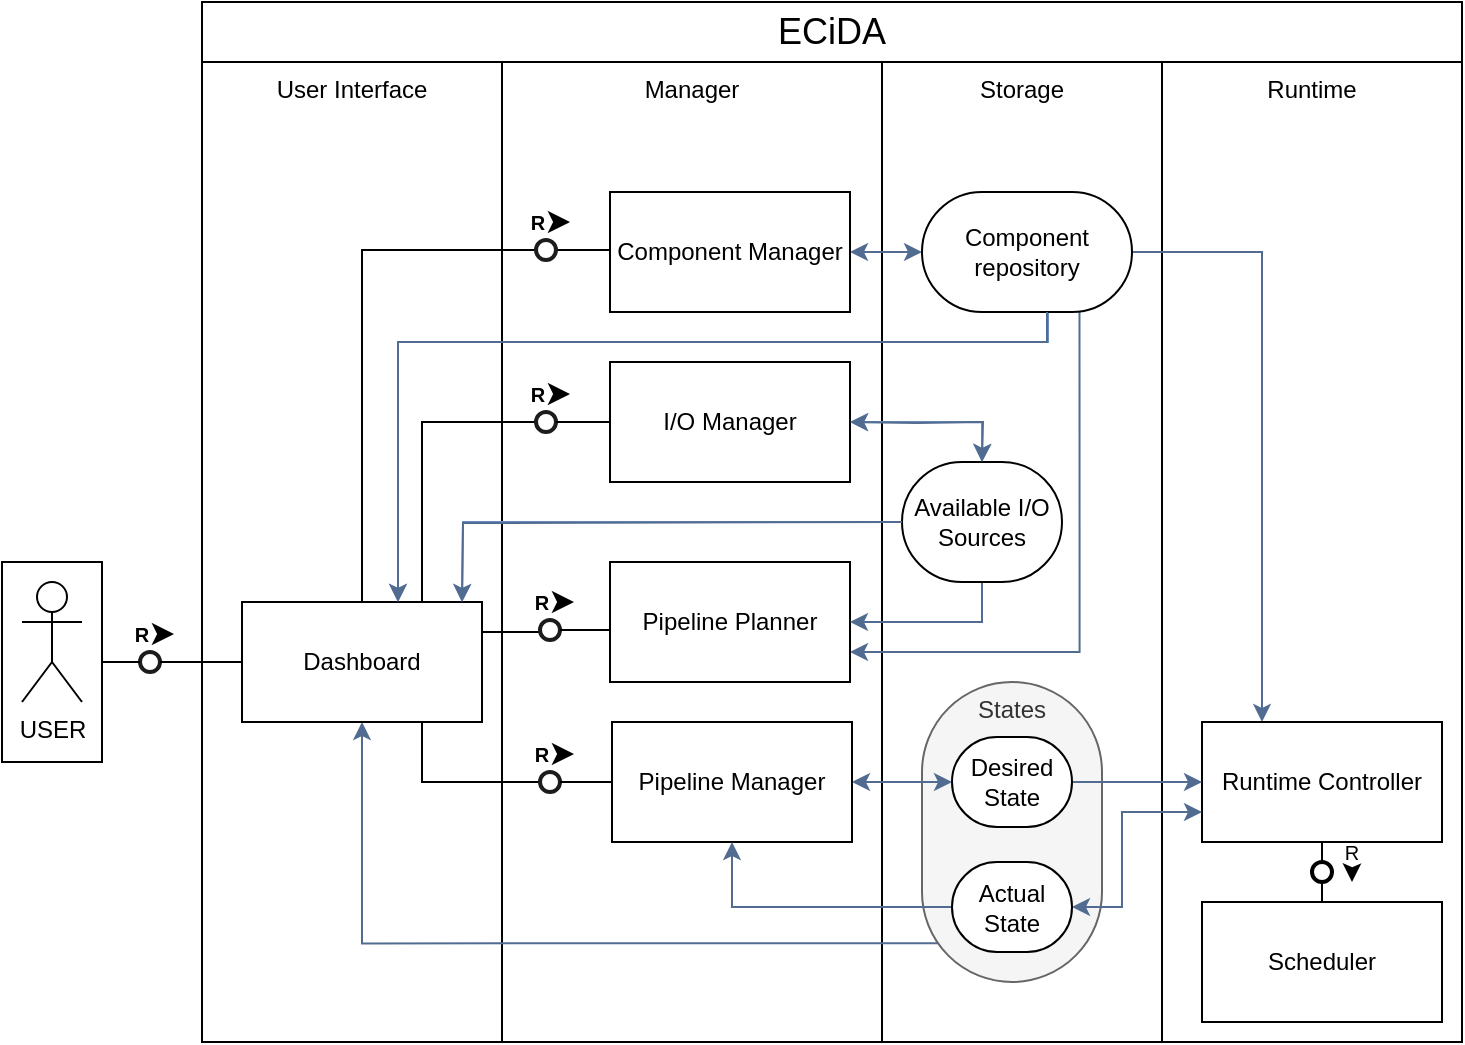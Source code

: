 <mxfile version="14.5.1" type="device" pages="2"><diagram name="CompositionalView" id="XqPxk4vDvaP9wbU2PgPO"><mxGraphModel dx="1086" dy="806" grid="1" gridSize="10" guides="1" tooltips="1" connect="1" arrows="1" fold="1" page="1" pageScale="1" pageWidth="1169" pageHeight="827" math="0" shadow="0"><root><mxCell id="UAQhCyTNxf9WDCNnTDvv-0"/><mxCell id="UAQhCyTNxf9WDCNnTDvv-1" parent="UAQhCyTNxf9WDCNnTDvv-0"/><mxCell id="ohc_yI8Uyg6cGmygELmq-8" value="Runtime" style="rounded=0;whiteSpace=wrap;html=1;verticalAlign=top;fillColor=none;" parent="UAQhCyTNxf9WDCNnTDvv-1" vertex="1"><mxGeometry x="630" y="180" width="150" height="490" as="geometry"/></mxCell><mxCell id="1ALXaLdqW3PnDmsYagzT-13" value="User Interface" style="rounded=0;whiteSpace=wrap;html=1;verticalAlign=top;fillColor=none;" parent="UAQhCyTNxf9WDCNnTDvv-1" vertex="1"><mxGeometry x="150" y="180" width="150" height="490" as="geometry"/></mxCell><mxCell id="ohc_yI8Uyg6cGmygELmq-6" value="Manager" style="rounded=0;whiteSpace=wrap;html=1;verticalAlign=top;fillColor=none;" parent="UAQhCyTNxf9WDCNnTDvv-1" vertex="1"><mxGeometry x="300" y="180" width="190" height="490" as="geometry"/></mxCell><mxCell id="ohc_yI8Uyg6cGmygELmq-7" value="Storage" style="rounded=0;whiteSpace=wrap;html=1;verticalAlign=top;fillColor=none;" parent="UAQhCyTNxf9WDCNnTDvv-1" vertex="1"><mxGeometry x="490" y="180" width="140" height="490" as="geometry"/></mxCell><mxCell id="1ALXaLdqW3PnDmsYagzT-0" style="edgeStyle=orthogonalEdgeStyle;rounded=0;orthogonalLoop=1;jettySize=auto;html=1;entryX=0.5;entryY=1;entryDx=0;entryDy=0;align=left;exitX=0.093;exitY=0.871;exitDx=0;exitDy=0;exitPerimeter=0;fillColor=#dae8fc;strokeColor=#526C91;" parent="UAQhCyTNxf9WDCNnTDvv-1" source="TQ3-DPY6gO7E8lMY5264-0" target="UAQhCyTNxf9WDCNnTDvv-8" edge="1"><mxGeometry relative="1" as="geometry"/></mxCell><mxCell id="TQ3-DPY6gO7E8lMY5264-0" value="States" style="rounded=1;whiteSpace=wrap;html=1;fillColor=#f5f5f5;arcSize=50;verticalAlign=top;strokeColor=#666666;fontColor=#333333;" parent="UAQhCyTNxf9WDCNnTDvv-1" vertex="1"><mxGeometry x="510" y="490" width="90" height="150" as="geometry"/></mxCell><mxCell id="UAQhCyTNxf9WDCNnTDvv-3" style="edgeStyle=orthogonalEdgeStyle;rounded=0;orthogonalLoop=1;jettySize=auto;html=1;exitX=0.75;exitY=1;exitDx=0;exitDy=0;entryX=0;entryY=0.5;entryDx=0;entryDy=0;endArrow=none;endFill=0;" parent="UAQhCyTNxf9WDCNnTDvv-1" source="UAQhCyTNxf9WDCNnTDvv-8" target="UAQhCyTNxf9WDCNnTDvv-34" edge="1"><mxGeometry relative="1" as="geometry"/></mxCell><mxCell id="UAQhCyTNxf9WDCNnTDvv-5" style="edgeStyle=orthogonalEdgeStyle;rounded=0;orthogonalLoop=1;jettySize=auto;html=1;exitX=1;exitY=0.25;exitDx=0;exitDy=0;entryX=0;entryY=0.5;entryDx=0;entryDy=0;startArrow=none;startFill=0;endArrow=none;endFill=0;" parent="UAQhCyTNxf9WDCNnTDvv-1" source="UAQhCyTNxf9WDCNnTDvv-8" target="UAQhCyTNxf9WDCNnTDvv-29" edge="1"><mxGeometry relative="1" as="geometry"><Array as="points"><mxPoint x="319" y="465"/></Array></mxGeometry></mxCell><mxCell id="UAQhCyTNxf9WDCNnTDvv-6" style="edgeStyle=orthogonalEdgeStyle;rounded=0;orthogonalLoop=1;jettySize=auto;html=1;exitX=0.75;exitY=0;exitDx=0;exitDy=0;entryX=0;entryY=0.5;entryDx=0;entryDy=0;startArrow=none;startFill=0;endArrow=none;endFill=0;" parent="UAQhCyTNxf9WDCNnTDvv-1" source="UAQhCyTNxf9WDCNnTDvv-8" target="UAQhCyTNxf9WDCNnTDvv-76" edge="1"><mxGeometry relative="1" as="geometry"/></mxCell><mxCell id="UAQhCyTNxf9WDCNnTDvv-7" style="edgeStyle=orthogonalEdgeStyle;rounded=0;orthogonalLoop=1;jettySize=auto;html=1;exitX=0.5;exitY=0;exitDx=0;exitDy=0;entryX=0;entryY=0.5;entryDx=0;entryDy=0;startArrow=none;startFill=0;endArrow=none;endFill=0;" parent="UAQhCyTNxf9WDCNnTDvv-1" source="UAQhCyTNxf9WDCNnTDvv-8" target="UAQhCyTNxf9WDCNnTDvv-86" edge="1"><mxGeometry relative="1" as="geometry"/></mxCell><mxCell id="UAQhCyTNxf9WDCNnTDvv-8" value="Dashboard" style="rounded=0;whiteSpace=wrap;html=1;fillColor=#FFFFFF;gradientColor=none;" parent="UAQhCyTNxf9WDCNnTDvv-1" vertex="1"><mxGeometry x="170" y="450" width="120" height="60" as="geometry"/></mxCell><mxCell id="UAQhCyTNxf9WDCNnTDvv-9" value="" style="group" parent="UAQhCyTNxf9WDCNnTDvv-1" vertex="1" connectable="0"><mxGeometry x="50" y="430" width="50" height="100" as="geometry"/></mxCell><mxCell id="UAQhCyTNxf9WDCNnTDvv-10" value="" style="rounded=0;whiteSpace=wrap;html=1;" parent="UAQhCyTNxf9WDCNnTDvv-9" vertex="1"><mxGeometry width="50" height="100" as="geometry"/></mxCell><mxCell id="UAQhCyTNxf9WDCNnTDvv-11" value="USER" style="shape=umlActor;verticalLabelPosition=bottom;verticalAlign=top;html=1;outlineConnect=0;container=0;backgroundOutline=0;" parent="UAQhCyTNxf9WDCNnTDvv-9" vertex="1"><mxGeometry x="10" y="10" width="30" height="60" as="geometry"><mxRectangle x="120" y="250" width="70" height="20" as="alternateBounds"/></mxGeometry></mxCell><mxCell id="UAQhCyTNxf9WDCNnTDvv-12" value="" style="group;gradientColor=none;" parent="UAQhCyTNxf9WDCNnTDvv-1" vertex="1" connectable="0"><mxGeometry x="100" y="456" width="40" height="29" as="geometry"/></mxCell><mxCell id="UAQhCyTNxf9WDCNnTDvv-13" value="R" style="text;html=1;strokeColor=none;fillColor=none;align=center;verticalAlign=middle;whiteSpace=wrap;overflow=hidden;fontFamily=Helvetica;fontSize=10;fontColor=#000000;fontStyle=1" parent="UAQhCyTNxf9WDCNnTDvv-12" vertex="1"><mxGeometry width="40" height="20" as="geometry"/></mxCell><mxCell id="UAQhCyTNxf9WDCNnTDvv-14" value="" style="ellipse;whiteSpace=wrap;html=1;strokeColor=#1C1C1C;fillColor=none;fontFamily=Tahoma;fontSize=14;fontColor=#525252;align=center;strokeWidth=2;" parent="UAQhCyTNxf9WDCNnTDvv-12" vertex="1"><mxGeometry x="19" y="19" width="10" height="10" as="geometry"/></mxCell><mxCell id="UAQhCyTNxf9WDCNnTDvv-15" style="edgeStyle=none;rounded=0;html=1;startArrow=none;startFill=0;endArrow=classic;endFill=1;jettySize=auto;orthogonalLoop=1;strokeColor=#000000;fontFamily=Helvetica;fontSize=10;fontColor=#000000;targetPerimeterSpacing=0;endSize=8;sourcePerimeterSpacing=0;startSize=0;" parent="UAQhCyTNxf9WDCNnTDvv-12" edge="1"><mxGeometry relative="1" as="geometry"><mxPoint x="36" y="10" as="targetPoint"/><mxPoint x="28" y="10" as="sourcePoint"/></mxGeometry></mxCell><mxCell id="UAQhCyTNxf9WDCNnTDvv-16" style="edgeStyle=orthogonalEdgeStyle;rounded=0;orthogonalLoop=1;jettySize=auto;html=1;exitX=1;exitY=0.5;exitDx=0;exitDy=0;entryX=0;entryY=0.5;entryDx=0;entryDy=0;endArrow=none;endFill=0;" parent="UAQhCyTNxf9WDCNnTDvv-1" source="UAQhCyTNxf9WDCNnTDvv-10" target="UAQhCyTNxf9WDCNnTDvv-14" edge="1"><mxGeometry relative="1" as="geometry"/></mxCell><mxCell id="UAQhCyTNxf9WDCNnTDvv-17" style="edgeStyle=orthogonalEdgeStyle;rounded=0;orthogonalLoop=1;jettySize=auto;html=1;exitX=1;exitY=0.5;exitDx=0;exitDy=0;endArrow=none;endFill=0;" parent="UAQhCyTNxf9WDCNnTDvv-1" source="UAQhCyTNxf9WDCNnTDvv-14" target="UAQhCyTNxf9WDCNnTDvv-8" edge="1"><mxGeometry relative="1" as="geometry"/></mxCell><mxCell id="UAQhCyTNxf9WDCNnTDvv-19" style="edgeStyle=orthogonalEdgeStyle;rounded=0;orthogonalLoop=1;jettySize=auto;html=1;exitX=1;exitY=0.75;exitDx=0;exitDy=0;entryX=0.75;entryY=1;entryDx=0;entryDy=0;startArrow=classic;startFill=1;endArrow=none;endFill=0;fillColor=#dae8fc;strokeColor=#526C91;" parent="UAQhCyTNxf9WDCNnTDvv-1" source="UAQhCyTNxf9WDCNnTDvv-20" target="UAQhCyTNxf9WDCNnTDvv-38" edge="1"><mxGeometry relative="1" as="geometry"/></mxCell><mxCell id="UAQhCyTNxf9WDCNnTDvv-20" value="Pipeline Planner" style="rounded=0;whiteSpace=wrap;html=1;fillColor=#FFFFFF;gradientColor=none;" parent="UAQhCyTNxf9WDCNnTDvv-1" vertex="1"><mxGeometry x="354" y="430" width="120" height="60" as="geometry"/></mxCell><mxCell id="r6NrkNGA7neTzBB-rd63-2" style="edgeStyle=orthogonalEdgeStyle;rounded=0;orthogonalLoop=1;jettySize=auto;html=1;exitX=1;exitY=0.5;exitDx=0;exitDy=0;entryX=0;entryY=0.5;entryDx=0;entryDy=0;startArrow=classic;startFill=1;fillColor=#dae8fc;strokeColor=#526C91;" parent="UAQhCyTNxf9WDCNnTDvv-1" source="UAQhCyTNxf9WDCNnTDvv-23" target="UAQhCyTNxf9WDCNnTDvv-60" edge="1"><mxGeometry relative="1" as="geometry"/></mxCell><mxCell id="UAQhCyTNxf9WDCNnTDvv-23" value="Pipeline Manager" style="rounded=0;whiteSpace=wrap;html=1;fillColor=#FFFFFF;gradientColor=none;" parent="UAQhCyTNxf9WDCNnTDvv-1" vertex="1"><mxGeometry x="355" y="510" width="120" height="60" as="geometry"/></mxCell><mxCell id="UAQhCyTNxf9WDCNnTDvv-24" style="edgeStyle=orthogonalEdgeStyle;rounded=0;orthogonalLoop=1;jettySize=auto;html=1;exitX=1;exitY=0.5;exitDx=0;exitDy=0;entryX=0.5;entryY=0;entryDx=0;entryDy=0;startArrow=classic;startFill=1;endArrow=classic;endFill=1;fillColor=#dae8fc;strokeColor=#6c8ebf;" parent="UAQhCyTNxf9WDCNnTDvv-1" source="UAQhCyTNxf9WDCNnTDvv-25" target="UAQhCyTNxf9WDCNnTDvv-73" edge="1"><mxGeometry relative="1" as="geometry"/></mxCell><mxCell id="UAQhCyTNxf9WDCNnTDvv-25" value="I/O Manager" style="rounded=0;whiteSpace=wrap;html=1;fillColor=#FFFFFF;gradientColor=none;" parent="UAQhCyTNxf9WDCNnTDvv-1" vertex="1"><mxGeometry x="354" y="330" width="120" height="60" as="geometry"/></mxCell><mxCell id="UAQhCyTNxf9WDCNnTDvv-26" style="edgeStyle=orthogonalEdgeStyle;rounded=0;orthogonalLoop=1;jettySize=auto;html=1;entryX=0;entryY=0.5;entryDx=0;entryDy=0;startArrow=classic;startFill=1;endArrow=classic;endFill=1;exitX=1;exitY=0.5;exitDx=0;exitDy=0;fillColor=#dae8fc;strokeColor=#526C91;" parent="UAQhCyTNxf9WDCNnTDvv-1" source="UAQhCyTNxf9WDCNnTDvv-79" target="UAQhCyTNxf9WDCNnTDvv-38" edge="1"><mxGeometry relative="1" as="geometry"><mxPoint x="476" y="800" as="sourcePoint"/></mxGeometry></mxCell><mxCell id="UAQhCyTNxf9WDCNnTDvv-27" value="" style="group;gradientColor=none;" parent="UAQhCyTNxf9WDCNnTDvv-1" vertex="1" connectable="0"><mxGeometry x="300" y="440" width="40" height="29" as="geometry"/></mxCell><mxCell id="UAQhCyTNxf9WDCNnTDvv-28" value="R" style="text;html=1;strokeColor=none;fillColor=none;align=center;verticalAlign=middle;whiteSpace=wrap;overflow=hidden;fontFamily=Helvetica;fontSize=10;fontColor=#000000;fontStyle=1" parent="UAQhCyTNxf9WDCNnTDvv-27" vertex="1"><mxGeometry width="40" height="20" as="geometry"/></mxCell><mxCell id="UAQhCyTNxf9WDCNnTDvv-29" value="" style="ellipse;whiteSpace=wrap;html=1;strokeColor=#1C1C1C;fillColor=none;fontFamily=Tahoma;fontSize=14;fontColor=#525252;align=center;strokeWidth=2;" parent="UAQhCyTNxf9WDCNnTDvv-27" vertex="1"><mxGeometry x="19" y="19" width="10" height="10" as="geometry"/></mxCell><mxCell id="UAQhCyTNxf9WDCNnTDvv-30" style="edgeStyle=none;rounded=0;html=1;startArrow=none;startFill=0;endArrow=classic;endFill=1;jettySize=auto;orthogonalLoop=1;strokeColor=#000000;fontFamily=Helvetica;fontSize=10;fontColor=#000000;targetPerimeterSpacing=0;endSize=8;sourcePerimeterSpacing=0;startSize=0;" parent="UAQhCyTNxf9WDCNnTDvv-27" edge="1"><mxGeometry relative="1" as="geometry"><mxPoint x="36" y="10" as="targetPoint"/><mxPoint x="28" y="10" as="sourcePoint"/></mxGeometry></mxCell><mxCell id="UAQhCyTNxf9WDCNnTDvv-31" style="edgeStyle=orthogonalEdgeStyle;rounded=0;orthogonalLoop=1;jettySize=auto;html=1;exitX=1;exitY=0.5;exitDx=0;exitDy=0;entryX=0;entryY=0.5;entryDx=0;entryDy=0;endArrow=none;endFill=0;" parent="UAQhCyTNxf9WDCNnTDvv-1" source="UAQhCyTNxf9WDCNnTDvv-29" target="UAQhCyTNxf9WDCNnTDvv-20" edge="1"><mxGeometry relative="1" as="geometry"><mxPoint x="355.48" y="449.92" as="targetPoint"/></mxGeometry></mxCell><mxCell id="UAQhCyTNxf9WDCNnTDvv-32" value="" style="group;gradientColor=none;" parent="UAQhCyTNxf9WDCNnTDvv-1" vertex="1" connectable="0"><mxGeometry x="300" y="516" width="40" height="29" as="geometry"/></mxCell><mxCell id="UAQhCyTNxf9WDCNnTDvv-33" value="R" style="text;html=1;strokeColor=none;fillColor=none;align=center;verticalAlign=middle;whiteSpace=wrap;overflow=hidden;fontFamily=Helvetica;fontSize=10;fontColor=#000000;fontStyle=1" parent="UAQhCyTNxf9WDCNnTDvv-32" vertex="1"><mxGeometry width="40" height="20" as="geometry"/></mxCell><mxCell id="UAQhCyTNxf9WDCNnTDvv-34" value="" style="ellipse;whiteSpace=wrap;html=1;strokeColor=#1C1C1C;fillColor=none;fontFamily=Tahoma;fontSize=14;fontColor=#525252;align=center;strokeWidth=2;" parent="UAQhCyTNxf9WDCNnTDvv-32" vertex="1"><mxGeometry x="19" y="19" width="10" height="10" as="geometry"/></mxCell><mxCell id="UAQhCyTNxf9WDCNnTDvv-35" style="edgeStyle=none;rounded=0;html=1;startArrow=none;startFill=0;endArrow=classic;endFill=1;jettySize=auto;orthogonalLoop=1;strokeColor=#000000;fontFamily=Helvetica;fontSize=10;fontColor=#000000;targetPerimeterSpacing=0;endSize=8;sourcePerimeterSpacing=0;startSize=0;" parent="UAQhCyTNxf9WDCNnTDvv-32" edge="1"><mxGeometry relative="1" as="geometry"><mxPoint x="36" y="10" as="targetPoint"/><mxPoint x="28" y="10" as="sourcePoint"/></mxGeometry></mxCell><mxCell id="UAQhCyTNxf9WDCNnTDvv-36" style="edgeStyle=orthogonalEdgeStyle;rounded=0;orthogonalLoop=1;jettySize=auto;html=1;exitX=1;exitY=0.5;exitDx=0;exitDy=0;entryX=0;entryY=0.5;entryDx=0;entryDy=0;endArrow=none;endFill=0;" parent="UAQhCyTNxf9WDCNnTDvv-1" source="UAQhCyTNxf9WDCNnTDvv-34" target="UAQhCyTNxf9WDCNnTDvv-23" edge="1"><mxGeometry relative="1" as="geometry"><mxPoint x="355.48" y="540.92" as="targetPoint"/></mxGeometry></mxCell><mxCell id="UAQhCyTNxf9WDCNnTDvv-37" style="edgeStyle=orthogonalEdgeStyle;rounded=0;orthogonalLoop=1;jettySize=auto;html=1;exitX=1;exitY=0.5;exitDx=0;exitDy=0;entryX=0.25;entryY=0;entryDx=0;entryDy=0;startArrow=none;startFill=0;endArrow=classic;endFill=1;fillColor=#dae8fc;strokeColor=#526C91;" parent="UAQhCyTNxf9WDCNnTDvv-1" source="UAQhCyTNxf9WDCNnTDvv-38" target="UAQhCyTNxf9WDCNnTDvv-40" edge="1"><mxGeometry relative="1" as="geometry"/></mxCell><mxCell id="1ALXaLdqW3PnDmsYagzT-2" style="edgeStyle=orthogonalEdgeStyle;rounded=0;orthogonalLoop=1;jettySize=auto;html=1;align=left;fillColor=#dae8fc;strokeColor=#6c8ebf;" parent="UAQhCyTNxf9WDCNnTDvv-1" source="UAQhCyTNxf9WDCNnTDvv-38" edge="1"><mxGeometry relative="1" as="geometry"><mxPoint x="248" y="450" as="targetPoint"/><Array as="points"><mxPoint x="573" y="320"/><mxPoint x="248" y="320"/></Array></mxGeometry></mxCell><mxCell id="UAQhCyTNxf9WDCNnTDvv-38" value="Component repository" style="rounded=1;whiteSpace=wrap;html=1;fillColor=none;gradientColor=none;arcSize=50;" parent="UAQhCyTNxf9WDCNnTDvv-1" vertex="1"><mxGeometry x="510" y="245" width="105" height="60" as="geometry"/></mxCell><mxCell id="ohc_yI8Uyg6cGmygELmq-14" style="edgeStyle=orthogonalEdgeStyle;rounded=0;jumpStyle=arc;jumpSize=10;orthogonalLoop=1;jettySize=auto;html=1;exitX=0.5;exitY=1;exitDx=0;exitDy=0;entryX=0.5;entryY=0;entryDx=0;entryDy=0;endArrow=none;endFill=0;" parent="UAQhCyTNxf9WDCNnTDvv-1" source="UAQhCyTNxf9WDCNnTDvv-40" target="ohc_yI8Uyg6cGmygELmq-9" edge="1"><mxGeometry relative="1" as="geometry"/></mxCell><mxCell id="UAQhCyTNxf9WDCNnTDvv-40" value="Runtime Controller" style="rounded=0;whiteSpace=wrap;html=1;fillColor=#FFFFFF;gradientColor=none;" parent="UAQhCyTNxf9WDCNnTDvv-1" vertex="1"><mxGeometry x="650" y="510" width="120" height="60" as="geometry"/></mxCell><mxCell id="UAQhCyTNxf9WDCNnTDvv-41" value="Scheduler" style="rounded=0;whiteSpace=wrap;html=1;fillColor=#FFFFFF;gradientColor=none;" parent="UAQhCyTNxf9WDCNnTDvv-1" vertex="1"><mxGeometry x="650" y="600" width="120" height="60" as="geometry"/></mxCell><mxCell id="UAQhCyTNxf9WDCNnTDvv-63" style="edgeStyle=orthogonalEdgeStyle;rounded=0;orthogonalLoop=1;jettySize=auto;html=1;exitX=1;exitY=0.5;exitDx=0;exitDy=0;entryX=0;entryY=0.75;entryDx=0;entryDy=0;startArrow=classic;startFill=1;endArrow=classic;endFill=1;fillColor=#dae8fc;strokeColor=#526C91;" parent="UAQhCyTNxf9WDCNnTDvv-1" source="UAQhCyTNxf9WDCNnTDvv-61" target="UAQhCyTNxf9WDCNnTDvv-40" edge="1"><mxGeometry relative="1" as="geometry"><Array as="points"><mxPoint x="610" y="603"/><mxPoint x="610" y="555"/></Array></mxGeometry></mxCell><mxCell id="UAQhCyTNxf9WDCNnTDvv-72" style="edgeStyle=orthogonalEdgeStyle;rounded=0;orthogonalLoop=1;jettySize=auto;html=1;exitX=0.5;exitY=1;exitDx=0;exitDy=0;entryX=1;entryY=0.5;entryDx=0;entryDy=0;startArrow=none;startFill=0;endArrow=classic;endFill=1;fillColor=#dae8fc;strokeColor=#526C91;" parent="UAQhCyTNxf9WDCNnTDvv-1" source="UAQhCyTNxf9WDCNnTDvv-73" target="UAQhCyTNxf9WDCNnTDvv-20" edge="1"><mxGeometry relative="1" as="geometry"/></mxCell><mxCell id="1ALXaLdqW3PnDmsYagzT-1" style="edgeStyle=orthogonalEdgeStyle;rounded=0;orthogonalLoop=1;jettySize=auto;html=1;exitX=0;exitY=0.5;exitDx=0;exitDy=0;align=left;fillColor=#dae8fc;strokeColor=#6c8ebf;" parent="UAQhCyTNxf9WDCNnTDvv-1" source="UAQhCyTNxf9WDCNnTDvv-73" edge="1"><mxGeometry relative="1" as="geometry"><mxPoint x="280" y="450" as="targetPoint"/></mxGeometry></mxCell><mxCell id="UAQhCyTNxf9WDCNnTDvv-73" value="Available I/O Sources" style="rounded=1;whiteSpace=wrap;html=1;fillColor=none;gradientColor=none;arcSize=50;" parent="UAQhCyTNxf9WDCNnTDvv-1" vertex="1"><mxGeometry x="500" y="380" width="80" height="60" as="geometry"/></mxCell><mxCell id="UAQhCyTNxf9WDCNnTDvv-74" value="" style="group;fillColor=none;gradientColor=none;" parent="UAQhCyTNxf9WDCNnTDvv-1" vertex="1" connectable="0"><mxGeometry x="298" y="336" width="40" height="29" as="geometry"/></mxCell><mxCell id="UAQhCyTNxf9WDCNnTDvv-75" value="R" style="text;html=1;strokeColor=none;fillColor=none;align=center;verticalAlign=middle;whiteSpace=wrap;overflow=hidden;fontFamily=Helvetica;fontSize=10;fontColor=#000000;fontStyle=1" parent="UAQhCyTNxf9WDCNnTDvv-74" vertex="1"><mxGeometry width="40" height="20" as="geometry"/></mxCell><mxCell id="UAQhCyTNxf9WDCNnTDvv-76" value="" style="ellipse;whiteSpace=wrap;html=1;strokeColor=#1C1C1C;fillColor=none;fontFamily=Tahoma;fontSize=14;fontColor=#525252;align=center;strokeWidth=2;" parent="UAQhCyTNxf9WDCNnTDvv-74" vertex="1"><mxGeometry x="19" y="19" width="10" height="10" as="geometry"/></mxCell><mxCell id="UAQhCyTNxf9WDCNnTDvv-77" style="edgeStyle=none;rounded=0;html=1;startArrow=none;startFill=0;endArrow=classic;endFill=1;jettySize=auto;orthogonalLoop=1;strokeColor=#000000;fontFamily=Helvetica;fontSize=10;fontColor=#000000;targetPerimeterSpacing=0;endSize=8;sourcePerimeterSpacing=0;startSize=0;" parent="UAQhCyTNxf9WDCNnTDvv-74" edge="1"><mxGeometry relative="1" as="geometry"><mxPoint x="36" y="10" as="targetPoint"/><mxPoint x="28" y="10" as="sourcePoint"/></mxGeometry></mxCell><mxCell id="UAQhCyTNxf9WDCNnTDvv-78" value="" style="group;verticalAlign=middle;" parent="UAQhCyTNxf9WDCNnTDvv-1" vertex="1" connectable="0"><mxGeometry x="354" y="245" width="120" height="60" as="geometry"/></mxCell><mxCell id="UAQhCyTNxf9WDCNnTDvv-79" value="Component Manager" style="rounded=0;whiteSpace=wrap;html=1;fillColor=#FFFFFF;gradientColor=none;verticalAlign=middle;" parent="UAQhCyTNxf9WDCNnTDvv-78" vertex="1"><mxGeometry width="120" height="60" as="geometry"/></mxCell><mxCell id="UAQhCyTNxf9WDCNnTDvv-82" style="edgeStyle=orthogonalEdgeStyle;rounded=0;orthogonalLoop=1;jettySize=auto;html=1;exitX=1;exitY=0.5;exitDx=0;exitDy=0;entryX=0;entryY=0.5;entryDx=0;entryDy=0;startArrow=none;startFill=0;endArrow=none;endFill=0;" parent="UAQhCyTNxf9WDCNnTDvv-1" source="UAQhCyTNxf9WDCNnTDvv-76" target="UAQhCyTNxf9WDCNnTDvv-25" edge="1"><mxGeometry relative="1" as="geometry"/></mxCell><mxCell id="UAQhCyTNxf9WDCNnTDvv-83" style="edgeStyle=orthogonalEdgeStyle;rounded=0;orthogonalLoop=1;jettySize=auto;html=1;exitX=1;exitY=0.5;exitDx=0;exitDy=0;entryX=0;entryY=0.5;entryDx=0;entryDy=0;startArrow=none;startFill=0;endArrow=none;endFill=0;" parent="UAQhCyTNxf9WDCNnTDvv-1" source="UAQhCyTNxf9WDCNnTDvv-86" target="UAQhCyTNxf9WDCNnTDvv-79" edge="1"><mxGeometry relative="1" as="geometry"><mxPoint x="325" y="240" as="sourcePoint"/></mxGeometry></mxCell><mxCell id="UAQhCyTNxf9WDCNnTDvv-84" value="" style="group;fillColor=none;gradientColor=none;" parent="UAQhCyTNxf9WDCNnTDvv-1" vertex="1" connectable="0"><mxGeometry x="298" y="250" width="40" height="29" as="geometry"/></mxCell><mxCell id="UAQhCyTNxf9WDCNnTDvv-85" value="R" style="text;html=1;strokeColor=none;fillColor=none;align=center;verticalAlign=middle;whiteSpace=wrap;overflow=hidden;fontFamily=Helvetica;fontSize=10;fontColor=#000000;fontStyle=1" parent="UAQhCyTNxf9WDCNnTDvv-84" vertex="1"><mxGeometry width="40" height="20" as="geometry"/></mxCell><mxCell id="UAQhCyTNxf9WDCNnTDvv-86" value="" style="ellipse;whiteSpace=wrap;html=1;strokeColor=#1C1C1C;fillColor=none;fontFamily=Tahoma;fontSize=14;fontColor=#525252;align=center;strokeWidth=2;" parent="UAQhCyTNxf9WDCNnTDvv-84" vertex="1"><mxGeometry x="19" y="19" width="10" height="10" as="geometry"/></mxCell><mxCell id="UAQhCyTNxf9WDCNnTDvv-87" style="edgeStyle=none;rounded=0;html=1;startArrow=none;startFill=0;endArrow=classic;endFill=1;jettySize=auto;orthogonalLoop=1;strokeColor=#000000;fontFamily=Helvetica;fontSize=10;fontColor=#000000;targetPerimeterSpacing=0;endSize=8;sourcePerimeterSpacing=0;startSize=0;" parent="UAQhCyTNxf9WDCNnTDvv-84" edge="1"><mxGeometry relative="1" as="geometry"><mxPoint x="36" y="10" as="targetPoint"/><mxPoint x="28" y="10" as="sourcePoint"/></mxGeometry></mxCell><mxCell id="r6NrkNGA7neTzBB-rd63-5" style="edgeStyle=orthogonalEdgeStyle;rounded=0;orthogonalLoop=1;jettySize=auto;html=1;exitX=1;exitY=0.5;exitDx=0;exitDy=0;entryX=0;entryY=0.5;entryDx=0;entryDy=0;startArrow=none;startFill=0;fillColor=#dae8fc;strokeColor=#526C91;" parent="UAQhCyTNxf9WDCNnTDvv-1" source="UAQhCyTNxf9WDCNnTDvv-60" target="UAQhCyTNxf9WDCNnTDvv-40" edge="1"><mxGeometry relative="1" as="geometry"/></mxCell><mxCell id="UAQhCyTNxf9WDCNnTDvv-60" value="Desired State" style="rounded=1;whiteSpace=wrap;html=1;arcSize=50;" parent="UAQhCyTNxf9WDCNnTDvv-1" vertex="1"><mxGeometry x="525" y="517.5" width="60" height="45" as="geometry"/></mxCell><mxCell id="r6NrkNGA7neTzBB-rd63-0" style="edgeStyle=orthogonalEdgeStyle;rounded=0;orthogonalLoop=1;jettySize=auto;html=1;entryX=0.5;entryY=1;entryDx=0;entryDy=0;fillColor=#dae8fc;strokeColor=#526C91;" parent="UAQhCyTNxf9WDCNnTDvv-1" source="UAQhCyTNxf9WDCNnTDvv-61" target="UAQhCyTNxf9WDCNnTDvv-23" edge="1"><mxGeometry relative="1" as="geometry"/></mxCell><mxCell id="UAQhCyTNxf9WDCNnTDvv-61" value="Actual State" style="rounded=1;whiteSpace=wrap;html=1;arcSize=50;" parent="UAQhCyTNxf9WDCNnTDvv-1" vertex="1"><mxGeometry x="525" y="580" width="60" height="45" as="geometry"/></mxCell><mxCell id="1ALXaLdqW3PnDmsYagzT-11" style="edgeStyle=orthogonalEdgeStyle;rounded=0;orthogonalLoop=1;jettySize=auto;html=1;exitX=0;exitY=0.5;exitDx=0;exitDy=0;align=left;fillColor=#dae8fc;strokeColor=#526C91;" parent="UAQhCyTNxf9WDCNnTDvv-1" edge="1"><mxGeometry relative="1" as="geometry"><mxPoint x="500" y="410.0" as="sourcePoint"/><mxPoint x="280" y="450.0" as="targetPoint"/></mxGeometry></mxCell><mxCell id="1ALXaLdqW3PnDmsYagzT-12" style="edgeStyle=orthogonalEdgeStyle;rounded=0;orthogonalLoop=1;jettySize=auto;html=1;exitX=1;exitY=0.5;exitDx=0;exitDy=0;entryX=0.5;entryY=0;entryDx=0;entryDy=0;startArrow=classic;startFill=1;endArrow=classic;endFill=1;fillColor=#dae8fc;strokeColor=#526C91;" parent="UAQhCyTNxf9WDCNnTDvv-1" edge="1"><mxGeometry relative="1" as="geometry"><mxPoint x="474" y="360.0" as="sourcePoint"/><mxPoint x="540" y="380.0" as="targetPoint"/></mxGeometry></mxCell><mxCell id="1ALXaLdqW3PnDmsYagzT-14" style="edgeStyle=orthogonalEdgeStyle;rounded=0;orthogonalLoop=1;jettySize=auto;html=1;align=left;fillColor=#dae8fc;strokeColor=#526C91;" parent="UAQhCyTNxf9WDCNnTDvv-1" edge="1"><mxGeometry relative="1" as="geometry"><mxPoint x="572.517" y="305" as="sourcePoint"/><mxPoint x="248" y="450.0" as="targetPoint"/><Array as="points"><mxPoint x="573" y="320"/><mxPoint x="248" y="320"/></Array></mxGeometry></mxCell><mxCell id="ohc_yI8Uyg6cGmygELmq-15" style="edgeStyle=orthogonalEdgeStyle;rounded=0;jumpStyle=arc;jumpSize=10;orthogonalLoop=1;jettySize=auto;html=1;exitX=0.5;exitY=1;exitDx=0;exitDy=0;entryX=0.5;entryY=0;entryDx=0;entryDy=0;endArrow=none;endFill=0;" parent="UAQhCyTNxf9WDCNnTDvv-1" source="ohc_yI8Uyg6cGmygELmq-9" target="UAQhCyTNxf9WDCNnTDvv-41" edge="1"><mxGeometry relative="1" as="geometry"/></mxCell><mxCell id="ohc_yI8Uyg6cGmygELmq-9" value="" style="ellipse;whiteSpace=wrap;html=1;aspect=fixed;strokeWidth=2;" parent="UAQhCyTNxf9WDCNnTDvv-1" vertex="1"><mxGeometry x="705" y="580" width="10" height="10" as="geometry"/></mxCell><mxCell id="ohc_yI8Uyg6cGmygELmq-18" value="" style="group;rotation=90;" parent="UAQhCyTNxf9WDCNnTDvv-1" vertex="1" connectable="0"><mxGeometry x="720" y="580" width="10" height="10" as="geometry"/></mxCell><mxCell id="ohc_yI8Uyg6cGmygELmq-16" value="" style="triangle;whiteSpace=wrap;html=1;strokeWidth=2;fillColor=#000000;strokeColor=none;rotation=90;" parent="ohc_yI8Uyg6cGmygELmq-18" vertex="1"><mxGeometry width="10" height="10" as="geometry"/></mxCell><mxCell id="ohc_yI8Uyg6cGmygELmq-17" value="" style="triangle;whiteSpace=wrap;html=1;strokeWidth=1;strokeColor=#FFFFFF;rotation=90;" parent="UAQhCyTNxf9WDCNnTDvv-1" vertex="1"><mxGeometry x="724" y="576" width="2.222" height="10" as="geometry"/></mxCell><mxCell id="ohc_yI8Uyg6cGmygELmq-20" value="R" style="text;html=1;strokeColor=none;fillColor=none;align=center;verticalAlign=middle;whiteSpace=wrap;rounded=0;fontSize=10;" parent="UAQhCyTNxf9WDCNnTDvv-1" vertex="1"><mxGeometry x="720" y="570" width="10" height="10" as="geometry"/></mxCell><mxCell id="ohc_yI8Uyg6cGmygELmq-21" value="&lt;font style=&quot;font-size: 18px&quot;&gt;ECiDA&lt;/font&gt;" style="rounded=0;whiteSpace=wrap;html=1;strokeWidth=1;fontSize=10;fillColor=none;" parent="UAQhCyTNxf9WDCNnTDvv-1" vertex="1"><mxGeometry x="150" y="150" width="630" height="30" as="geometry"/></mxCell></root></mxGraphModel></diagram><diagram name="Dynamic" id="7raAmnvevB8EjA7H7aTK"><mxGraphModel dx="1086" dy="806" grid="1" gridSize="10" guides="1" tooltips="1" connect="1" arrows="1" fold="1" page="1" pageScale="1" pageWidth="4681" pageHeight="3300" math="0" shadow="0"><root><mxCell id="5TON-YBNOJk5VK-VsXM7-0"/><mxCell id="5TON-YBNOJk5VK-VsXM7-1" parent="5TON-YBNOJk5VK-VsXM7-0"/><mxCell id="BogL4L7ITn59ZcP7zlFP-87" value="Failed" style="edgeStyle=orthogonalEdgeStyle;rounded=0;orthogonalLoop=1;jettySize=auto;html=1;strokeColor=#141414;align=center;entryX=0.5;entryY=0;entryDx=0;entryDy=0;" parent="5TON-YBNOJk5VK-VsXM7-1" source="P1SHobQJLpBLdgWrTOVj-125" target="BogL4L7ITn59ZcP7zlFP-86" edge="1"><mxGeometry x="-0.385" relative="1" as="geometry"><mxPoint x="537" y="810" as="targetPoint"/><Array as="points"/><mxPoint as="offset"/></mxGeometry></mxCell><mxCell id="vesyXD_FSmUs__A5kfDQ-6" style="edgeStyle=orthogonalEdgeStyle;rounded=0;orthogonalLoop=1;jettySize=auto;html=1;entryX=0;entryY=0.5;entryDx=0;entryDy=0;exitX=0.5;exitY=1;exitDx=0;exitDy=0;jumpStyle=arc;jumpSize=10;" parent="5TON-YBNOJk5VK-VsXM7-1" source="vesyXD_FSmUs__A5kfDQ-3" target="P1SHobQJLpBLdgWrTOVj-137" edge="1"><mxGeometry relative="1" as="geometry"><mxPoint x="623" y="649.5" as="targetPoint"/><Array as="points"><mxPoint x="377" y="705"/></Array></mxGeometry></mxCell><mxCell id="5TON-YBNOJk5VK-VsXM7-10" style="vsdxID=5;edgeStyle=none;dashed=1;dashPattern=12.00 6.00;startArrow=none;endArrow=none;startSize=5;endSize=5;strokeWidth=2;strokeColor=#969696;spacingTop=-3;spacingBottom=-3;spacingLeft=-2;spacingRight=-2;verticalAlign=middle;html=1;labelBackgroundColor=none;rounded=0;" parent="5TON-YBNOJk5VK-VsXM7-1" edge="1"><mxGeometry x="200" y="70" as="geometry"><Array as="points"/><mxPoint x="400" y="40" as="sourcePoint"/><mxPoint x="400" y="1100" as="targetPoint"/></mxGeometry></mxCell><mxCell id="BkKwGBGqQCjV-hbHg4gv-7" style="edgeStyle=orthogonalEdgeStyle;rounded=0;orthogonalLoop=1;jettySize=auto;html=1;entryX=0.5;entryY=0;entryDx=0;entryDy=0;exitX=0.5;exitY=1;exitDx=0;exitDy=0;" parent="5TON-YBNOJk5VK-VsXM7-1" source="BogL4L7ITn59ZcP7zlFP-18" target="P1SHobQJLpBLdgWrTOVj-93" edge="1"><mxGeometry relative="1" as="geometry"><mxPoint x="310" y="330" as="sourcePoint"/><Array as="points"><mxPoint x="375" y="310"/><mxPoint x="900" y="310"/></Array></mxGeometry></mxCell><mxCell id="BkKwGBGqQCjV-hbHg4gv-10" value="&lt;div&gt;Create/Update a Component&lt;br&gt;&lt;/div&gt;" style="edgeLabel;html=1;align=left;verticalAlign=middle;resizable=0;points=[];" parent="BkKwGBGqQCjV-hbHg4gv-7" vertex="1" connectable="0"><mxGeometry x="-0.613" relative="1" as="geometry"><mxPoint x="-79.71" as="offset"/></mxGeometry></mxCell><mxCell id="P1SHobQJLpBLdgWrTOVj-63" style="vsdxID=5;edgeStyle=none;dashed=1;dashPattern=12.00 6.00;startArrow=none;endArrow=none;startSize=5;endSize=5;strokeWidth=2;strokeColor=#969696;spacingTop=-3;spacingBottom=-3;spacingLeft=-2;spacingRight=-2;verticalAlign=middle;html=1;labelBackgroundColor=none;rounded=0;" parent="5TON-YBNOJk5VK-VsXM7-1" edge="1"><mxGeometry x="200" y="70" as="geometry"><Array as="points"/><mxPoint x="1200" y="40" as="sourcePoint"/><mxPoint x="1200" y="1100" as="targetPoint"/></mxGeometry></mxCell><mxCell id="BogL4L7ITn59ZcP7zlFP-119" style="edgeStyle=orthogonalEdgeStyle;rounded=0;orthogonalLoop=1;jettySize=auto;html=1;exitX=1;exitY=0.5;exitDx=0;exitDy=0;entryX=0;entryY=0.5;entryDx=0;entryDy=0;strokeColor=#141414;align=center;jumpStyle=arc;jumpSize=10;" parent="5TON-YBNOJk5VK-VsXM7-1" source="BogL4L7ITn59ZcP7zlFP-30" target="BogL4L7ITn59ZcP7zlFP-115" edge="1"><mxGeometry relative="1" as="geometry"><Array as="points"><mxPoint x="1010" y="338"/><mxPoint x="1010" y="701"/></Array></mxGeometry></mxCell><mxCell id="BogL4L7ITn59ZcP7zlFP-125" value="Delete an I/O Interface" style="edgeLabel;html=1;align=center;verticalAlign=middle;resizable=0;points=[];" parent="BogL4L7ITn59ZcP7zlFP-119" vertex="1" connectable="0"><mxGeometry x="-0.882" y="-1" relative="1" as="geometry"><mxPoint x="4.43" y="-1" as="offset"/></mxGeometry></mxCell><mxCell id="P1SHobQJLpBLdgWrTOVj-61" style="vsdxID=5;edgeStyle=none;dashed=1;dashPattern=12.00 6.00;startArrow=none;endArrow=none;startSize=5;endSize=5;strokeWidth=2;strokeColor=#969696;spacingTop=-3;spacingBottom=-3;spacingLeft=-2;spacingRight=-2;verticalAlign=middle;html=1;labelBackgroundColor=none;rounded=0;" parent="5TON-YBNOJk5VK-VsXM7-1" edge="1"><mxGeometry x="200" y="70" as="geometry"><Array as="points"/><mxPoint x="800" y="40" as="sourcePoint"/><mxPoint x="800" y="1100" as="targetPoint"/></mxGeometry></mxCell><UserObject label="" FMCType="start_end_place" id="5TON-YBNOJk5VK-VsXM7-2"><mxCell style="vsdxID=5;rotation=270;fillColor=none;gradientColor=none;strokeColor=none;spacingTop=-3;spacingBottom=-3;spacingLeft=-2;spacingRight=-2;labelBackgroundColor=none;rounded=0;html=1;whiteSpace=wrap;absoluteArcSize=0;" parent="5TON-YBNOJk5VK-VsXM7-1" vertex="1"><mxGeometry x="84" y="71" width="32" height="16" as="geometry"/></mxCell></UserObject><mxCell id="5TON-YBNOJk5VK-VsXM7-3" value="" style="verticalAlign=middle;align=center;vsdxID=6;rotation=270;fillColor=#FFFFFF;gradientColor=none;shape=stencil(vVHLDsIgEPwajiQI6RfU+h8bu22JCGRB2/69kG1iazx58DazM/vIjjBtmiCi0CplCjecbZ8nYc5Ca+snJJsLEqYTph0C4Ujh4XvmEaqzont41gkL96naodXKrGF6YSfQtUi0OXXDVlqPfJNP6usotUhYbJIUMmQb/GGrAxpRljVycDBuc1hKM2LclX8/7H9nFfB+82Cd45T2+mcspcSRmu4F);strokeColor=#000000;strokeWidth=2;spacingTop=-3;spacingBottom=-3;spacingLeft=-2;spacingRight=-2;labelBackgroundColor=none;rounded=0;html=1;whiteSpace=wrap;" parent="5TON-YBNOJk5VK-VsXM7-2" vertex="1"><mxGeometry x="8" y="-8" width="16" height="16" as="geometry"/></mxCell><mxCell id="5TON-YBNOJk5VK-VsXM7-4" value="" style="vsdxID=8;edgeStyle=none;startArrow=classic;endArrow=none;startSize=5;endSize=5;strokeColor=#000000;spacingTop=-3;spacingBottom=-3;spacingLeft=-2;spacingRight=-2;verticalAlign=middle;html=1;labelBackgroundColor=none;rounded=0;align=center;exitX=0.5;exitY=0;exitDx=0;exitDy=0;exitPerimeter=0;" parent="5TON-YBNOJk5VK-VsXM7-2" source="5TON-YBNOJk5VK-VsXM7-20" edge="1"><mxGeometry relative="1" as="geometry"><mxPoint as="offset"/><Array as="points"/><mxPoint x="16" y="24" as="sourcePoint"/><mxPoint x="16" y="8" as="targetPoint"/></mxGeometry></mxCell><mxCell id="5TON-YBNOJk5VK-VsXM7-5" value="" style="ellipse;whiteSpace=wrap;html=1;aspect=fixed;fillColor=#141414;" parent="5TON-YBNOJk5VK-VsXM7-2" vertex="1"><mxGeometry x="12" y="-4" width="8" height="8" as="geometry"/></mxCell><mxCell id="5TON-YBNOJk5VK-VsXM7-7" value="USER" style="text;html=1;align=center;verticalAlign=middle;resizable=0;points=[];autosize=1;" parent="5TON-YBNOJk5VK-VsXM7-1" vertex="1"><mxGeometry x="75" y="33" width="50" height="20" as="geometry"/></mxCell><mxCell id="5TON-YBNOJk5VK-VsXM7-8" value="ECIDA MANAGER" style="text;html=1;align=center;verticalAlign=middle;resizable=0;points=[];autosize=1;" parent="5TON-YBNOJk5VK-VsXM7-1" vertex="1"><mxGeometry x="350" y="3" width="110" height="20" as="geometry"/></mxCell><mxCell id="5TON-YBNOJk5VK-VsXM7-9" value="Dashboard" style="text;html=1;align=center;verticalAlign=middle;resizable=0;points=[];autosize=1;" parent="5TON-YBNOJk5VK-VsXM7-1" vertex="1"><mxGeometry x="255" y="33" width="80" height="20" as="geometry"/></mxCell><mxCell id="5TON-YBNOJk5VK-VsXM7-13" value="Pipeline Planner" style="text;html=1;align=center;verticalAlign=middle;resizable=0;points=[];autosize=1;" parent="5TON-YBNOJk5VK-VsXM7-1" vertex="1"><mxGeometry x="450" y="33" width="110" height="20" as="geometry"/></mxCell><mxCell id="5TON-YBNOJk5VK-VsXM7-14" value="Pipeline Manager" style="text;html=1;align=center;verticalAlign=middle;resizable=0;points=[];autosize=1;" parent="5TON-YBNOJk5VK-VsXM7-1" vertex="1"><mxGeometry x="650" y="33" width="110" height="20" as="geometry"/></mxCell><mxCell id="5TON-YBNOJk5VK-VsXM7-16" value="Runtime Controller" style="text;html=1;align=center;verticalAlign=middle;resizable=0;points=[];autosize=1;" parent="5TON-YBNOJk5VK-VsXM7-1" vertex="1"><mxGeometry x="1241" y="33" width="120" height="20" as="geometry"/></mxCell><mxCell id="5TON-YBNOJk5VK-VsXM7-18" value="Scheduler" style="text;html=1;align=center;verticalAlign=middle;resizable=0;points=[];autosize=1;" parent="5TON-YBNOJk5VK-VsXM7-1" vertex="1"><mxGeometry x="1461" y="33" width="70" height="20" as="geometry"/></mxCell><mxCell id="BkKwGBGqQCjV-hbHg4gv-2" style="edgeStyle=orthogonalEdgeStyle;rounded=0;orthogonalLoop=1;jettySize=auto;html=1;entryX=0;entryY=0.5;entryDx=0;entryDy=0;" parent="5TON-YBNOJk5VK-VsXM7-1" source="5TON-YBNOJk5VK-VsXM7-20" target="BkKwGBGqQCjV-hbHg4gv-1" edge="1"><mxGeometry relative="1" as="geometry"/></mxCell><UserObject label="&lt;div&gt;Make a Command&lt;/div&gt;" FMCType="active" id="5TON-YBNOJk5VK-VsXM7-20"><mxCell style="verticalAlign=middle;align=center;vsdxID=5;fillColor=#FFFFFF;gradientColor=none;shape=stencil(nZBLDoAgDERP0z3SIyjew0SURgSD+Lu9kMZoXLhwN9O+tukAlrNpJg1SzDH4QW/URgNYgZTkjA4UkwJUgGXng+6DX1zLfmoymdXo17xh5zmRJ6Q42BWCfc2oJfdAr+Yv+AP9Cb7OJ3H/2JG1HNGz/84klThPVCc=);strokeColor=#000000;strokeWidth=2;spacingTop=-3;spacingBottom=-3;spacingLeft=-2;spacingRight=-2;labelBackgroundColor=none;rounded=0;html=1;whiteSpace=wrap;" parent="5TON-YBNOJk5VK-VsXM7-1" vertex="1"><mxGeometry x="40" y="98" width="120" height="40" as="geometry"/></mxCell></UserObject><mxCell id="5TON-YBNOJk5VK-VsXM7-24" value="&lt;div&gt;Create/Update an A pipeline&lt;br&gt;&lt;/div&gt;" style="edgeStyle=orthogonalEdgeStyle;rounded=0;orthogonalLoop=1;jettySize=auto;html=1;exitX=0.5;exitY=1;exitDx=0;exitDy=0;align=left;entryX=0.5;entryY=0;entryDx=0;entryDy=0;" parent="5TON-YBNOJk5VK-VsXM7-1" source="P1SHobQJLpBLdgWrTOVj-124" target="vesyXD_FSmUs__A5kfDQ-11" edge="1"><mxGeometry x="-0.24" relative="1" as="geometry"><Array as="points"><mxPoint x="243" y="450"/><mxPoint x="377" y="450"/></Array><mxPoint as="offset"/><mxPoint x="289.936" y="335.504" as="sourcePoint"/><mxPoint x="377" y="600" as="targetPoint"/></mxGeometry></mxCell><mxCell id="P1SHobQJLpBLdgWrTOVj-127" style="edgeStyle=orthogonalEdgeStyle;rounded=0;orthogonalLoop=1;jettySize=auto;html=1;entryX=0.5;entryY=0;entryDx=0;entryDy=0;exitX=0.5;exitY=1;exitDx=0;exitDy=0;" parent="5TON-YBNOJk5VK-VsXM7-1" source="BogL4L7ITn59ZcP7zlFP-55" target="P1SHobQJLpBLdgWrTOVj-125" edge="1"><mxGeometry relative="1" as="geometry"><mxPoint x="506" y="628.75" as="sourcePoint"/><Array as="points"><mxPoint x="537" y="619"/></Array></mxGeometry></mxCell><mxCell id="5TON-YBNOJk5VK-VsXM7-47" style="edgeStyle=orthogonalEdgeStyle;rounded=0;orthogonalLoop=1;jettySize=auto;html=1;entryX=1;entryY=0.5;entryDx=0;entryDy=0;" parent="5TON-YBNOJk5VK-VsXM7-1" source="5TON-YBNOJk5VK-VsXM7-49" target="5TON-YBNOJk5VK-VsXM7-72" edge="1"><mxGeometry relative="1" as="geometry"/></mxCell><mxCell id="5TON-YBNOJk5VK-VsXM7-48" style="edgeStyle=orthogonalEdgeStyle;rounded=0;orthogonalLoop=1;jettySize=auto;html=1;entryX=0.75;entryY=0;entryDx=0;entryDy=0;exitX=-0.005;exitY=0.503;exitDx=0;exitDy=0;exitPerimeter=0;" parent="5TON-YBNOJk5VK-VsXM7-1" source="5TON-YBNOJk5VK-VsXM7-49" target="5TON-YBNOJk5VK-VsXM7-57" edge="1"><mxGeometry relative="1" as="geometry"/></mxCell><UserObject label="Create, Delete, or Update actual artifacts." FMCType="active" id="5TON-YBNOJk5VK-VsXM7-49"><mxCell style="verticalAlign=middle;align=center;vsdxID=5;fillColor=#FFFFFF;gradientColor=none;shape=stencil(nZBLDoAgDERP0z3SIyjew0SURgSD+Lu9kMZoXLhwN9O+tukAlrNpJg1SzDH4QW/URgNYgZTkjA4UkwJUgGXng+6DX1zLfmoymdXo17xh5zmRJ6Q42BWCfc2oJfdAr+Yv+AP9Cb7OJ3H/2JG1HNGz/84klThPVCc=);strokeColor=#000000;strokeWidth=2;spacingTop=-3;spacingBottom=-3;spacingLeft=-2;spacingRight=-2;labelBackgroundColor=none;rounded=0;html=1;whiteSpace=wrap;" parent="5TON-YBNOJk5VK-VsXM7-1" vertex="1"><mxGeometry x="1236" y="356" width="130" height="64" as="geometry"/></mxCell></UserObject><mxCell id="5TON-YBNOJk5VK-VsXM7-50" style="edgeStyle=orthogonalEdgeStyle;rounded=0;orthogonalLoop=1;jettySize=auto;html=1;entryX=1.125;entryY=0.5;entryDx=0;entryDy=0;entryPerimeter=0;" parent="5TON-YBNOJk5VK-VsXM7-1" source="5TON-YBNOJk5VK-VsXM7-51" target="5TON-YBNOJk5VK-VsXM7-68" edge="1"><mxGeometry relative="1" as="geometry"/></mxCell><UserObject label="Schedule artifacts" FMCType="active" id="5TON-YBNOJk5VK-VsXM7-51"><mxCell style="verticalAlign=middle;align=center;vsdxID=5;fillColor=#FFFFFF;gradientColor=none;shape=stencil(nZBLDoAgDERP0z3SIyjew0SURgSD+Lu9kMZoXLhwN9O+tukAlrNpJg1SzDH4QW/URgNYgZTkjA4UkwJUgGXng+6DX1zLfmoymdXo17xh5zmRJ6Q42BWCfc2oJfdAr+Yv+AP9Cb7OJ3H/2JG1HNGz/84klThPVCc=);strokeColor=#000000;strokeWidth=2;spacingTop=-3;spacingBottom=-3;spacingLeft=-2;spacingRight=-2;labelBackgroundColor=none;rounded=0;html=1;whiteSpace=wrap;" parent="5TON-YBNOJk5VK-VsXM7-1" vertex="1"><mxGeometry x="1450" y="535" width="130" height="64" as="geometry"/></mxCell></UserObject><UserObject label="" FMCType="start_end_place" id="5TON-YBNOJk5VK-VsXM7-52"><mxCell style="vsdxID=5;rotation=270;fillColor=none;gradientColor=none;strokeColor=none;spacingTop=-3;spacingBottom=-3;spacingLeft=-2;spacingRight=-2;labelBackgroundColor=none;rounded=0;html=1;whiteSpace=wrap;" parent="5TON-YBNOJk5VK-VsXM7-1" vertex="1"><mxGeometry x="1499" y="509" width="32" height="16" as="geometry"/></mxCell></UserObject><mxCell id="5TON-YBNOJk5VK-VsXM7-53" value="" style="verticalAlign=middle;align=center;vsdxID=6;rotation=270;fillColor=#FFFFFF;gradientColor=none;shape=stencil(vVHLDsIgEPwajiQI6RfU+h8bu22JCGRB2/69kG1iazx58DazM/vIjjBtmiCi0CplCjecbZ8nYc5Ca+snJJsLEqYTph0C4Ujh4XvmEaqzont41gkL96naodXKrGF6YSfQtUi0OXXDVlqPfJNP6usotUhYbJIUMmQb/GGrAxpRljVycDBuc1hKM2LclX8/7H9nFfB+82Cd45T2+mcspcSRmu4F);strokeColor=#000000;strokeWidth=2;spacingTop=-3;spacingBottom=-3;spacingLeft=-2;spacingRight=-2;labelBackgroundColor=none;rounded=0;html=1;whiteSpace=wrap;" parent="5TON-YBNOJk5VK-VsXM7-52" vertex="1"><mxGeometry x="8" y="-8" width="16" height="16" as="geometry"/></mxCell><mxCell id="5TON-YBNOJk5VK-VsXM7-54" value="" style="vsdxID=8;edgeStyle=none;startArrow=classic;endArrow=none;startSize=5;endSize=5;strokeColor=#000000;spacingTop=-3;spacingBottom=-3;spacingLeft=-2;spacingRight=-2;verticalAlign=middle;html=1;labelBackgroundColor=none;rounded=0;align=center;" parent="5TON-YBNOJk5VK-VsXM7-52" edge="1"><mxGeometry relative="1" as="geometry"><mxPoint as="offset"/><Array as="points"/><mxPoint x="16" y="24" as="sourcePoint"/><mxPoint x="16" y="8" as="targetPoint"/></mxGeometry></mxCell><mxCell id="5TON-YBNOJk5VK-VsXM7-55" style="edgeStyle=orthogonalEdgeStyle;rounded=0;orthogonalLoop=1;jettySize=auto;html=1;entryX=1;entryY=0.5;entryDx=0;entryDy=0;" parent="5TON-YBNOJk5VK-VsXM7-1" source="5TON-YBNOJk5VK-VsXM7-56" target="5TON-YBNOJk5VK-VsXM7-61" edge="1"><mxGeometry relative="1" as="geometry"/></mxCell><UserObject label="Compare Desired State and Actual State" FMCType="active" id="5TON-YBNOJk5VK-VsXM7-56"><mxCell style="verticalAlign=middle;align=center;vsdxID=5;fillColor=#FFFFFF;gradientColor=none;shape=stencil(nZBLDoAgDERP0z3SIyjew0SURgSD+Lu9kMZoXLhwN9O+tukAlrNpJg1SzDH4QW/URgNYgZTkjA4UkwJUgGXng+6DX1zLfmoymdXo17xh5zmRJ6Q42BWCfc2oJfdAr+Yv+AP9Cb7OJ3H/2JG1HNGz/84klThPVCc=);strokeColor=#000000;strokeWidth=2;spacingTop=-3;spacingBottom=-3;spacingLeft=-2;spacingRight=-2;labelBackgroundColor=none;rounded=0;html=1;whiteSpace=wrap;" parent="5TON-YBNOJk5VK-VsXM7-1" vertex="1"><mxGeometry x="1236" y="128" width="130" height="64" as="geometry"/></mxCell></UserObject><UserObject label="" FMCType="start_end_place" id="5TON-YBNOJk5VK-VsXM7-57"><mxCell style="vsdxID=5;rotation=270;fillColor=none;gradientColor=none;strokeColor=none;spacingTop=-3;spacingBottom=-3;spacingLeft=-2;spacingRight=-2;labelBackgroundColor=none;rounded=0;html=1;whiteSpace=wrap;absoluteArcSize=0;" parent="5TON-YBNOJk5VK-VsXM7-1" vertex="1"><mxGeometry x="1285" y="98" width="32" height="16" as="geometry"/></mxCell></UserObject><mxCell id="5TON-YBNOJk5VK-VsXM7-58" value="" style="verticalAlign=middle;align=center;vsdxID=6;rotation=270;fillColor=#FFFFFF;gradientColor=none;shape=stencil(vVHLDsIgEPwajiQI6RfU+h8bu22JCGRB2/69kG1iazx58DazM/vIjjBtmiCi0CplCjecbZ8nYc5Ca+snJJsLEqYTph0C4Ujh4XvmEaqzont41gkL96naodXKrGF6YSfQtUi0OXXDVlqPfJNP6usotUhYbJIUMmQb/GGrAxpRljVycDBuc1hKM2LclX8/7H9nFfB+82Cd45T2+mcspcSRmu4F);strokeColor=#000000;strokeWidth=2;spacingTop=-3;spacingBottom=-3;spacingLeft=-2;spacingRight=-2;labelBackgroundColor=none;rounded=0;html=1;whiteSpace=wrap;" parent="5TON-YBNOJk5VK-VsXM7-57" vertex="1"><mxGeometry x="8" y="-8" width="16" height="16" as="geometry"/></mxCell><mxCell id="5TON-YBNOJk5VK-VsXM7-59" value="" style="vsdxID=8;edgeStyle=none;startArrow=classic;endArrow=none;startSize=5;endSize=5;strokeColor=#000000;spacingTop=-3;spacingBottom=-3;spacingLeft=-2;spacingRight=-2;verticalAlign=middle;html=1;labelBackgroundColor=none;rounded=0;align=center;exitX=0.502;exitY=0;exitDx=0;exitDy=0;exitPerimeter=0;" parent="5TON-YBNOJk5VK-VsXM7-57" source="5TON-YBNOJk5VK-VsXM7-56" edge="1"><mxGeometry relative="1" as="geometry"><mxPoint as="offset"/><Array as="points"/><mxPoint x="16" y="24" as="sourcePoint"/><mxPoint x="16" y="8" as="targetPoint"/></mxGeometry></mxCell><mxCell id="5TON-YBNOJk5VK-VsXM7-60" value="" style="ellipse;whiteSpace=wrap;html=1;aspect=fixed;fillColor=#141414;" parent="5TON-YBNOJk5VK-VsXM7-57" vertex="1"><mxGeometry x="12" y="-4" width="8" height="8" as="geometry"/></mxCell><UserObject label="" FMCType="start_end_place" id="5TON-YBNOJk5VK-VsXM7-61"><mxCell style="vsdxID=5;rotation=270;fillColor=none;gradientColor=none;strokeColor=none;spacingTop=-3;spacingBottom=-3;spacingLeft=-2;spacingRight=-2;labelBackgroundColor=none;rounded=0;html=1;whiteSpace=wrap;" parent="5TON-YBNOJk5VK-VsXM7-1" vertex="1"><mxGeometry x="1285" y="218" width="32" height="16" as="geometry"/></mxCell></UserObject><mxCell id="5TON-YBNOJk5VK-VsXM7-62" value="" style="verticalAlign=middle;align=center;vsdxID=6;rotation=270;fillColor=#FFFFFF;gradientColor=none;shape=stencil(vVHLDsIgEPwajiQI6RfU+h8bu22JCGRB2/69kG1iazx58DazM/vIjjBtmiCi0CplCjecbZ8nYc5Ca+snJJsLEqYTph0C4Ujh4XvmEaqzont41gkL96naodXKrGF6YSfQtUi0OXXDVlqPfJNP6usotUhYbJIUMmQb/GGrAxpRljVycDBuc1hKM2LclX8/7H9nFfB+82Cd45T2+mcspcSRmu4F);strokeColor=#000000;strokeWidth=2;spacingTop=-3;spacingBottom=-3;spacingLeft=-2;spacingRight=-2;labelBackgroundColor=none;rounded=0;html=1;whiteSpace=wrap;" parent="5TON-YBNOJk5VK-VsXM7-61" vertex="1"><mxGeometry x="8" y="-8" width="16" height="16" as="geometry"/></mxCell><mxCell id="5TON-YBNOJk5VK-VsXM7-63" style="edgeStyle=orthogonalEdgeStyle;rounded=0;orthogonalLoop=1;jettySize=auto;html=1;entryX=0.75;entryY=1;entryDx=0;entryDy=0;exitX=0.458;exitY=0;exitDx=0;exitDy=0;exitPerimeter=0;" parent="5TON-YBNOJk5VK-VsXM7-1" source="5TON-YBNOJk5VK-VsXM7-64" target="5TON-YBNOJk5VK-VsXM7-57" edge="1"><mxGeometry relative="1" as="geometry"><Array as="points"><mxPoint x="1376" y="214"/><mxPoint x="1376" y="98"/></Array></mxGeometry></mxCell><UserObject label="" FMCType="active" id="5TON-YBNOJk5VK-VsXM7-64"><mxCell style="vsdxID=5;fillColor=#FFFFFF;gradientColor=none;shape=stencil(nZBLDoAgDERP0z3SIyjew0SURgSD+Lu9kMZoXLhwN9O+tukAlrNpJg1SzDH4QW/URgNYgZTkjA4UkwJUgGXng+6DX1zLfmoymdXo17xh5zmRJ6Q42BWCfc2oJfdAr+Yv+AP9Cb7OJ3H/2JG1HNGz/84klThPVCc=);strokeColor=#000000;strokeWidth=2;spacingTop=-3;spacingBottom=-3;spacingLeft=-2;spacingRight=-2;labelBackgroundColor=none;rounded=0;html=1;whiteSpace=wrap;" parent="5TON-YBNOJk5VK-VsXM7-1" vertex="1"><mxGeometry x="1361" y="106" width="32" height="8" as="geometry"/></mxCell></UserObject><mxCell id="5TON-YBNOJk5VK-VsXM7-65" value="No Diff" style="edgeStyle=orthogonalEdgeStyle;rounded=0;orthogonalLoop=1;jettySize=auto;html=1;entryX=0.49;entryY=1.042;entryDx=0;entryDy=0;entryPerimeter=0;" parent="5TON-YBNOJk5VK-VsXM7-1" source="5TON-YBNOJk5VK-VsXM7-62" target="5TON-YBNOJk5VK-VsXM7-64" edge="1"><mxGeometry x="-0.568" relative="1" as="geometry"><mxPoint as="offset"/></mxGeometry></mxCell><mxCell id="5TON-YBNOJk5VK-VsXM7-66" value="Yes Diff" style="edgeStyle=orthogonalEdgeStyle;rounded=0;orthogonalLoop=1;jettySize=auto;html=1;entryX=0.5;entryY=0;entryDx=0;entryDy=0;entryPerimeter=0;" parent="5TON-YBNOJk5VK-VsXM7-1" source="5TON-YBNOJk5VK-VsXM7-62" target="5TON-YBNOJk5VK-VsXM7-49" edge="1"><mxGeometry relative="1" as="geometry"><mxPoint x="1301" y="350" as="targetPoint"/></mxGeometry></mxCell><UserObject label="" FMCType="start_end_place" id="5TON-YBNOJk5VK-VsXM7-67"><mxCell style="vsdxID=5;rotation=270;fillColor=none;gradientColor=none;strokeColor=none;spacingTop=-3;spacingBottom=-3;spacingLeft=-2;spacingRight=-2;labelBackgroundColor=none;rounded=0;html=1;whiteSpace=wrap;" parent="5TON-YBNOJk5VK-VsXM7-1" vertex="1"><mxGeometry x="1499" y="640" width="32" height="16" as="geometry"/></mxCell></UserObject><mxCell id="5TON-YBNOJk5VK-VsXM7-68" value="" style="verticalAlign=middle;align=center;vsdxID=6;rotation=270;fillColor=#FFFFFF;gradientColor=none;shape=stencil(vVHLDsIgEPwajiQI6RfU+h8bu22JCGRB2/69kG1iazx58DazM/vIjjBtmiCi0CplCjecbZ8nYc5Ca+snJJsLEqYTph0C4Ujh4XvmEaqzont41gkL96naodXKrGF6YSfQtUi0OXXDVlqPfJNP6usotUhYbJIUMmQb/GGrAxpRljVycDBuc1hKM2LclX8/7H9nFfB+82Cd45T2+mcspcSRmu4F);strokeColor=#000000;strokeWidth=2;spacingTop=-3;spacingBottom=-3;spacingLeft=-2;spacingRight=-2;labelBackgroundColor=none;rounded=0;html=1;whiteSpace=wrap;" parent="5TON-YBNOJk5VK-VsXM7-67" vertex="1"><mxGeometry x="8" y="-18" width="16" height="16" as="geometry"/></mxCell><mxCell id="5TON-YBNOJk5VK-VsXM7-69" value="" style="ellipse;whiteSpace=wrap;html=1;aspect=fixed;fillColor=#141414;" parent="5TON-YBNOJk5VK-VsXM7-67" vertex="1"><mxGeometry x="12" y="-14" width="8" height="8" as="geometry"/></mxCell><mxCell id="5TON-YBNOJk5VK-VsXM7-70" style="edgeStyle=orthogonalEdgeStyle;rounded=0;orthogonalLoop=1;jettySize=auto;html=1;entryX=0.75;entryY=0;entryDx=0;entryDy=0;" parent="5TON-YBNOJk5VK-VsXM7-1" source="5TON-YBNOJk5VK-VsXM7-71" target="5TON-YBNOJk5VK-VsXM7-52" edge="1"><mxGeometry relative="1" as="geometry"/></mxCell><UserObject label="Request Scheduling" FMCType="active" id="5TON-YBNOJk5VK-VsXM7-71"><mxCell style="verticalAlign=middle;align=center;vsdxID=5;fillColor=#FFFFFF;gradientColor=none;shape=stencil(nZBLDoAgDERP0z3SIyjew0SURgSD+Lu9kMZoXLhwN9O+tukAlrNpJg1SzDH4QW/URgNYgZTkjA4UkwJUgGXng+6DX1zLfmoymdXo17xh5zmRJ6Q42BWCfc2oJfdAr+Yv+AP9Cb7OJ3H/2JG1HNGz/84klThPVCc=);strokeColor=#000000;strokeWidth=2;spacingTop=-3;spacingBottom=-3;spacingLeft=-2;spacingRight=-2;labelBackgroundColor=none;rounded=0;html=1;whiteSpace=wrap;" parent="5TON-YBNOJk5VK-VsXM7-1" vertex="1"><mxGeometry x="1236" y="477" width="130" height="64" as="geometry"/></mxCell></UserObject><UserObject label="" FMCType="start_end_place" id="5TON-YBNOJk5VK-VsXM7-72"><mxCell style="vsdxID=5;rotation=270;fillColor=none;gradientColor=none;strokeColor=none;spacingTop=-3;spacingBottom=-3;spacingLeft=-2;spacingRight=-2;labelBackgroundColor=none;rounded=0;html=1;whiteSpace=wrap;" parent="5TON-YBNOJk5VK-VsXM7-1" vertex="1"><mxGeometry x="1285" y="450" width="32" height="16" as="geometry"/></mxCell></UserObject><mxCell id="5TON-YBNOJk5VK-VsXM7-73" value="" style="verticalAlign=middle;align=center;vsdxID=6;rotation=270;fillColor=#FFFFFF;gradientColor=none;shape=stencil(vVHLDsIgEPwajiQI6RfU+h8bu22JCGRB2/69kG1iazx58DazM/vIjjBtmiCi0CplCjecbZ8nYc5Ca+snJJsLEqYTph0C4Ujh4XvmEaqzont41gkL96naodXKrGF6YSfQtUi0OXXDVlqPfJNP6usotUhYbJIUMmQb/GGrAxpRljVycDBuc1hKM2LclX8/7H9nFfB+82Cd45T2+mcspcSRmu4F);strokeColor=#000000;strokeWidth=2;spacingTop=-3;spacingBottom=-3;spacingLeft=-2;spacingRight=-2;labelBackgroundColor=none;rounded=0;html=1;whiteSpace=wrap;" parent="5TON-YBNOJk5VK-VsXM7-72" vertex="1"><mxGeometry x="8" y="-8" width="16" height="16" as="geometry"/></mxCell><mxCell id="5TON-YBNOJk5VK-VsXM7-74" style="edgeStyle=orthogonalEdgeStyle;rounded=0;orthogonalLoop=1;jettySize=auto;html=1;entryX=0.525;entryY=0.988;entryDx=0;entryDy=0;entryPerimeter=0;" parent="5TON-YBNOJk5VK-VsXM7-1" source="5TON-YBNOJk5VK-VsXM7-68" target="5TON-YBNOJk5VK-VsXM7-71" edge="1"><mxGeometry relative="1" as="geometry"/></mxCell><mxCell id="5TON-YBNOJk5VK-VsXM7-75" style="edgeStyle=orthogonalEdgeStyle;rounded=0;orthogonalLoop=1;jettySize=auto;html=1;entryX=0.498;entryY=0.009;entryDx=0;entryDy=0;entryPerimeter=0;" parent="5TON-YBNOJk5VK-VsXM7-1" source="5TON-YBNOJk5VK-VsXM7-73" target="5TON-YBNOJk5VK-VsXM7-71" edge="1"><mxGeometry relative="1" as="geometry"/></mxCell><mxCell id="5TON-YBNOJk5VK-VsXM7-76" style="edgeStyle=orthogonalEdgeStyle;rounded=0;orthogonalLoop=1;jettySize=auto;html=1;entryX=0.75;entryY=0;entryDx=0;entryDy=0;exitX=0;exitY=0.5;exitDx=0;exitDy=0;" parent="5TON-YBNOJk5VK-VsXM7-1" source="BkKwGBGqQCjV-hbHg4gv-18" target="5TON-YBNOJk5VK-VsXM7-2" edge="1"><mxGeometry relative="1" as="geometry"><Array as="points"><mxPoint x="20" y="1072"/><mxPoint x="20" y="71"/></Array><mxPoint x="64.28" y="600.02" as="sourcePoint"/></mxGeometry></mxCell><mxCell id="5TON-YBNOJk5VK-VsXM7-88" value="&lt;div&gt;Create/Update an Application&lt;br&gt;&lt;/div&gt;" style="edgeStyle=orthogonalEdgeStyle;rounded=0;orthogonalLoop=1;jettySize=auto;html=1;exitX=1;exitY=0.5;exitDx=0;exitDy=0;entryX=0.5;entryY=0;entryDx=0;entryDy=0;align=left;" parent="5TON-YBNOJk5VK-VsXM7-1" source="P1SHobQJLpBLdgWrTOVj-124" target="5TON-YBNOJk5VK-VsXM7-96" edge="1"><mxGeometry x="-0.277" relative="1" as="geometry"><Array as="points"><mxPoint x="260" y="273"/><mxPoint x="260" y="390"/><mxPoint x="505" y="390"/></Array><mxPoint as="offset"/><mxPoint x="250" y="390" as="sourcePoint"/><mxPoint x="638" y="607.5" as="targetPoint"/></mxGeometry></mxCell><mxCell id="5TON-YBNOJk5VK-VsXM7-94" style="edgeStyle=orthogonalEdgeStyle;rounded=0;orthogonalLoop=1;jettySize=auto;html=1;entryX=0.5;entryY=0;entryDx=0;entryDy=0;exitX=1;exitY=0.5;exitDx=0;exitDy=0;" parent="5TON-YBNOJk5VK-VsXM7-1" source="5TON-YBNOJk5VK-VsXM7-96" target="5TON-YBNOJk5VK-VsXM7-100" edge="1"><mxGeometry relative="1" as="geometry"><Array as="points"><mxPoint x="573" y="441"/></Array></mxGeometry></mxCell><mxCell id="5TON-YBNOJk5VK-VsXM7-95" style="edgeStyle=orthogonalEdgeStyle;rounded=0;orthogonalLoop=1;jettySize=auto;html=1;entryX=0.5;entryY=0;entryDx=0;entryDy=0;exitX=0;exitY=0.5;exitDx=0;exitDy=0;" parent="5TON-YBNOJk5VK-VsXM7-1" source="5TON-YBNOJk5VK-VsXM7-96" target="5TON-YBNOJk5VK-VsXM7-98" edge="1"><mxGeometry relative="1" as="geometry"><Array as="points"><mxPoint x="430" y="441"/></Array></mxGeometry></mxCell><mxCell id="BogL4L7ITn59ZcP7zlFP-60" style="edgeStyle=orthogonalEdgeStyle;rounded=0;orthogonalLoop=1;jettySize=auto;html=1;exitX=0.5;exitY=1;exitDx=0;exitDy=0;entryX=0.5;entryY=0;entryDx=0;entryDy=0;strokeColor=#141414;align=center;" parent="5TON-YBNOJk5VK-VsXM7-1" source="5TON-YBNOJk5VK-VsXM7-96" target="BogL4L7ITn59ZcP7zlFP-50" edge="1"><mxGeometry relative="1" as="geometry"/></mxCell><mxCell id="5TON-YBNOJk5VK-VsXM7-96" value="&lt;div&gt;Parse Goals and Conditions&lt;/div&gt;" style="rounded=0;whiteSpace=wrap;html=1;strokeWidth=2;verticalAlign=middle;" parent="5TON-YBNOJk5VK-VsXM7-1" vertex="1"><mxGeometry x="459.5" y="419.5" width="91" height="42" as="geometry"/></mxCell><mxCell id="5TON-YBNOJk5VK-VsXM7-97" style="edgeStyle=orthogonalEdgeStyle;rounded=0;orthogonalLoop=1;jettySize=auto;html=1;entryX=0.25;entryY=0;entryDx=0;entryDy=0;" parent="5TON-YBNOJk5VK-VsXM7-1" source="5TON-YBNOJk5VK-VsXM7-98" target="BogL4L7ITn59ZcP7zlFP-47" edge="1"><mxGeometry relative="1" as="geometry"><mxPoint x="442" y="499.5" as="targetPoint"/><Array as="points"><mxPoint x="430" y="490"/><mxPoint x="430" y="490"/></Array></mxGeometry></mxCell><mxCell id="5TON-YBNOJk5VK-VsXM7-98" value="" style="ellipse;whiteSpace=wrap;html=1;strokeWidth=2;" parent="5TON-YBNOJk5VK-VsXM7-1" vertex="1"><mxGeometry x="422" y="460" width="16" height="16" as="geometry"/></mxCell><mxCell id="5TON-YBNOJk5VK-VsXM7-99" style="edgeStyle=orthogonalEdgeStyle;rounded=0;orthogonalLoop=1;jettySize=auto;html=1;entryX=0.75;entryY=0;entryDx=0;entryDy=0;" parent="5TON-YBNOJk5VK-VsXM7-1" source="5TON-YBNOJk5VK-VsXM7-100" target="BogL4L7ITn59ZcP7zlFP-48" edge="1"><mxGeometry relative="1" as="geometry"><mxPoint x="568" y="499" as="targetPoint"/><Array as="points"><mxPoint x="574" y="490"/><mxPoint x="574" y="490"/></Array></mxGeometry></mxCell><mxCell id="5TON-YBNOJk5VK-VsXM7-100" value="" style="ellipse;whiteSpace=wrap;html=1;strokeWidth=2;" parent="5TON-YBNOJk5VK-VsXM7-1" vertex="1"><mxGeometry x="565" y="461" width="16" height="16" as="geometry"/></mxCell><mxCell id="P1SHobQJLpBLdgWrTOVj-64" value="Component Manager" style="text;html=1;align=center;verticalAlign=middle;resizable=0;points=[];autosize=1;" parent="5TON-YBNOJk5VK-VsXM7-1" vertex="1"><mxGeometry x="840" y="33" width="130" height="20" as="geometry"/></mxCell><mxCell id="P1SHobQJLpBLdgWrTOVj-65" value="I/O Manager" style="text;html=1;align=center;verticalAlign=middle;resizable=0;points=[];autosize=1;" parent="5TON-YBNOJk5VK-VsXM7-1" vertex="1"><mxGeometry x="1065" y="33" width="80" height="20" as="geometry"/></mxCell><mxCell id="P1SHobQJLpBLdgWrTOVj-72" style="edgeStyle=orthogonalEdgeStyle;rounded=0;orthogonalLoop=1;jettySize=auto;html=1;entryX=1;entryY=0.5;entryDx=0;entryDy=0;exitX=1;exitY=0.5;exitDx=0;exitDy=0;" parent="5TON-YBNOJk5VK-VsXM7-1" target="P1SHobQJLpBLdgWrTOVj-73" edge="1"><mxGeometry relative="1" as="geometry"><mxPoint x="900" y="390" as="sourcePoint"/></mxGeometry></mxCell><UserObject label="" FMCType="start_end_place" id="P1SHobQJLpBLdgWrTOVj-73"><mxCell style="vsdxID=5;rotation=270;fillColor=none;gradientColor=none;strokeColor=none;spacingTop=-3;spacingBottom=-3;spacingLeft=-2;spacingRight=-2;labelBackgroundColor=none;rounded=0;html=1;whiteSpace=wrap;" parent="5TON-YBNOJk5VK-VsXM7-1" vertex="1"><mxGeometry x="920" y="433.5" width="32" height="16" as="geometry"/></mxCell></UserObject><mxCell id="P1SHobQJLpBLdgWrTOVj-74" value="" style="verticalAlign=middle;align=center;vsdxID=6;rotation=270;fillColor=#FFFFFF;gradientColor=none;shape=stencil(vVHLDsIgEPwajiQI6RfU+h8bu22JCGRB2/69kG1iazx58DazM/vIjjBtmiCi0CplCjecbZ8nYc5Ca+snJJsLEqYTph0C4Ujh4XvmEaqzont41gkL96naodXKrGF6YSfQtUi0OXXDVlqPfJNP6usotUhYbJIUMmQb/GGrAxpRljVycDBuc1hKM2LclX8/7H9nFfB+82Cd45T2+mcspcSRmu4F);strokeColor=#000000;strokeWidth=2;spacingTop=-3;spacingBottom=-3;spacingLeft=-2;spacingRight=-2;labelBackgroundColor=none;rounded=0;html=1;whiteSpace=wrap;" parent="P1SHobQJLpBLdgWrTOVj-73" vertex="1"><mxGeometry x="8" y="-8" width="16" height="16" as="geometry"/></mxCell><mxCell id="P1SHobQJLpBLdgWrTOVj-75" value="" style="vsdxID=8;edgeStyle=none;startArrow=classic;endArrow=none;startSize=5;endSize=5;strokeColor=#000000;spacingTop=-3;spacingBottom=-3;spacingLeft=-2;spacingRight=-2;verticalAlign=middle;html=1;labelBackgroundColor=none;rounded=0;align=center;" parent="P1SHobQJLpBLdgWrTOVj-73" edge="1"><mxGeometry relative="1" as="geometry"><mxPoint as="offset"/><Array as="points"/><mxPoint x="16" y="24" as="sourcePoint"/><mxPoint x="16" y="8" as="targetPoint"/></mxGeometry></mxCell><mxCell id="P1SHobQJLpBLdgWrTOVj-76" style="edgeStyle=orthogonalEdgeStyle;rounded=0;orthogonalLoop=1;jettySize=auto;html=1;" parent="5TON-YBNOJk5VK-VsXM7-1" target="P1SHobQJLpBLdgWrTOVj-82" edge="1"><mxGeometry relative="1" as="geometry"><mxPoint x="936.029" y="497.5" as="sourcePoint"/></mxGeometry></mxCell><UserObject label="" FMCType="start_end_place" id="P1SHobQJLpBLdgWrTOVj-81"><mxCell style="vsdxID=5;rotation=270;fillColor=none;gradientColor=none;strokeColor=none;spacingTop=-3;spacingBottom=-3;spacingLeft=-2;spacingRight=-2;labelBackgroundColor=none;rounded=0;html=1;whiteSpace=wrap;" parent="5TON-YBNOJk5VK-VsXM7-1" vertex="1"><mxGeometry x="920" y="523.5" width="32" height="16" as="geometry"/></mxCell></UserObject><mxCell id="P1SHobQJLpBLdgWrTOVj-82" value="" style="verticalAlign=middle;align=center;vsdxID=6;rotation=270;fillColor=#FFFFFF;gradientColor=none;shape=stencil(vVHLDsIgEPwajiQI6RfU+h8bu22JCGRB2/69kG1iazx58DazM/vIjjBtmiCi0CplCjecbZ8nYc5Ca+snJJsLEqYTph0C4Ujh4XvmEaqzont41gkL96naodXKrGF6YSfQtUi0OXXDVlqPfJNP6usotUhYbJIUMmQb/GGrAxpRljVycDBuc1hKM2LclX8/7H9nFfB+82Cd45T2+mcspcSRmu4F);strokeColor=#000000;strokeWidth=2;spacingTop=-3;spacingBottom=-3;spacingLeft=-2;spacingRight=-2;labelBackgroundColor=none;rounded=0;html=1;whiteSpace=wrap;" parent="P1SHobQJLpBLdgWrTOVj-81" vertex="1"><mxGeometry x="8" y="-8" width="16" height="16" as="geometry"/></mxCell><mxCell id="P1SHobQJLpBLdgWrTOVj-83" value="" style="vsdxID=8;edgeStyle=none;startArrow=classic;endArrow=none;startSize=5;endSize=5;strokeColor=#000000;spacingTop=-3;spacingBottom=-3;spacingLeft=-2;spacingRight=-2;verticalAlign=middle;html=1;labelBackgroundColor=none;rounded=0;align=center;" parent="P1SHobQJLpBLdgWrTOVj-81" edge="1"><mxGeometry relative="1" as="geometry"><mxPoint as="offset"/><Array as="points"/><mxPoint x="16" y="24" as="sourcePoint"/><mxPoint x="16" y="8" as="targetPoint"/></mxGeometry></mxCell><mxCell id="P1SHobQJLpBLdgWrTOVj-84" style="edgeStyle=orthogonalEdgeStyle;rounded=0;orthogonalLoop=1;jettySize=auto;html=1;entryX=0.5;entryY=0;entryDx=0;entryDy=0;" parent="5TON-YBNOJk5VK-VsXM7-1" source="P1SHobQJLpBLdgWrTOVj-85" target="P1SHobQJLpBLdgWrTOVj-88" edge="1"><mxGeometry relative="1" as="geometry"/></mxCell><UserObject label="Verify Behavior" FMCType="active" id="P1SHobQJLpBLdgWrTOVj-85"><mxCell style="verticalAlign=middle;align=center;vsdxID=5;fillColor=#FFFFFF;gradientColor=none;shape=stencil(nZBLDoAgDERP0z3SIyjew0SURgSD+Lu9kMZoXLhwN9O+tukAlrNpJg1SzDH4QW/URgNYgZTkjA4UkwJUgGXng+6DX1zLfmoymdXo17xh5zmRJ6Q42BWCfc2oJfdAr+Yv+AP9Cb7OJ3H/2JG1HNGz/84klThPVCc=);strokeColor=#000000;strokeWidth=2;spacingTop=-3;spacingBottom=-3;spacingLeft=-2;spacingRight=-2;labelBackgroundColor=none;rounded=0;html=1;whiteSpace=wrap;" parent="5TON-YBNOJk5VK-VsXM7-1" vertex="1"><mxGeometry x="838" y="548.5" width="124" height="40" as="geometry"/></mxCell></UserObject><mxCell id="P1SHobQJLpBLdgWrTOVj-87" value="&lt;span&gt;&lt;span&gt;Successful&lt;/span&gt;&lt;/span&gt;" style="edgeStyle=orthogonalEdgeStyle;rounded=0;orthogonalLoop=1;jettySize=auto;html=1;exitX=0.5;exitY=1;exitDx=0;exitDy=0;entryX=0.5;entryY=0;entryDx=0;entryDy=0;" parent="5TON-YBNOJk5VK-VsXM7-1" source="P1SHobQJLpBLdgWrTOVj-88" target="BogL4L7ITn59ZcP7zlFP-64" edge="1"><mxGeometry relative="1" as="geometry"><mxPoint x="900" y="690" as="targetPoint"/></mxGeometry></mxCell><mxCell id="BkKwGBGqQCjV-hbHg4gv-27" value="Failed" style="edgeStyle=orthogonalEdgeStyle;rounded=0;orthogonalLoop=1;jettySize=auto;html=1;align=left;entryX=0.5;entryY=0;entryDx=0;entryDy=0;" parent="5TON-YBNOJk5VK-VsXM7-1" source="P1SHobQJLpBLdgWrTOVj-88" target="BogL4L7ITn59ZcP7zlFP-97" edge="1"><mxGeometry x="-0.855" relative="1" as="geometry"><mxPoint x="990" y="840" as="targetPoint"/><mxPoint as="offset"/></mxGeometry></mxCell><mxCell id="P1SHobQJLpBLdgWrTOVj-88" value="" style="ellipse;whiteSpace=wrap;html=1;aspect=fixed;strokeWidth=2;" parent="5TON-YBNOJk5VK-VsXM7-1" vertex="1"><mxGeometry x="892" y="611.5" width="16" height="16" as="geometry"/></mxCell><mxCell id="P1SHobQJLpBLdgWrTOVj-89" style="edgeStyle=orthogonalEdgeStyle;rounded=0;orthogonalLoop=1;jettySize=auto;html=1;entryX=0.5;entryY=0;entryDx=0;entryDy=0;" parent="5TON-YBNOJk5VK-VsXM7-1" source="P1SHobQJLpBLdgWrTOVj-90" target="P1SHobQJLpBLdgWrTOVj-91" edge="1"><mxGeometry relative="1" as="geometry"/></mxCell><mxCell id="P1SHobQJLpBLdgWrTOVj-90" value="Update Component Repository" style="rounded=0;whiteSpace=wrap;html=1;strokeWidth=2;" parent="5TON-YBNOJk5VK-VsXM7-1" vertex="1"><mxGeometry x="830" y="789.5" width="120" height="37.5" as="geometry"/></mxCell><mxCell id="BogL4L7ITn59ZcP7zlFP-99" style="edgeStyle=orthogonalEdgeStyle;rounded=0;orthogonalLoop=1;jettySize=auto;html=1;exitX=0.5;exitY=1;exitDx=0;exitDy=0;entryX=0.5;entryY=0;entryDx=0;entryDy=0;strokeColor=#141414;align=center;" parent="5TON-YBNOJk5VK-VsXM7-1" source="P1SHobQJLpBLdgWrTOVj-91" target="BkKwGBGqQCjV-hbHg4gv-23" edge="1"><mxGeometry relative="1" as="geometry"/></mxCell><mxCell id="P1SHobQJLpBLdgWrTOVj-91" value="" style="ellipse;whiteSpace=wrap;html=1;aspect=fixed;strokeWidth=2;" parent="5TON-YBNOJk5VK-VsXM7-1" vertex="1"><mxGeometry x="912" y="868.5" width="16" height="16" as="geometry"/></mxCell><mxCell id="P1SHobQJLpBLdgWrTOVj-93" value="" style="rounded=0;whiteSpace=wrap;html=1;strokeWidth=2;" parent="5TON-YBNOJk5VK-VsXM7-1" vertex="1"><mxGeometry x="886" y="386" width="28" height="8" as="geometry"/></mxCell><UserObject label="" FMCType="start_end_place" id="P1SHobQJLpBLdgWrTOVj-94"><mxCell style="vsdxID=5;rotation=270;fillColor=none;gradientColor=none;strokeColor=none;spacingTop=-3;spacingBottom=-3;spacingLeft=-2;spacingRight=-2;labelBackgroundColor=none;rounded=0;html=1;whiteSpace=wrap;" parent="5TON-YBNOJk5VK-VsXM7-1" vertex="1"><mxGeometry x="1034" y="433.75" width="32" height="16" as="geometry"/></mxCell></UserObject><mxCell id="P1SHobQJLpBLdgWrTOVj-95" value="" style="verticalAlign=middle;align=center;vsdxID=6;rotation=270;fillColor=#FFFFFF;gradientColor=none;shape=stencil(vVHLDsIgEPwajiQI6RfU+h8bu22JCGRB2/69kG1iazx58DazM/vIjjBtmiCi0CplCjecbZ8nYc5Ca+snJJsLEqYTph0C4Ujh4XvmEaqzont41gkL96naodXKrGF6YSfQtUi0OXXDVlqPfJNP6usotUhYbJIUMmQb/GGrAxpRljVycDBuc1hKM2LclX8/7H9nFfB+82Cd45T2+mcspcSRmu4F);strokeColor=#000000;strokeWidth=2;spacingTop=-3;spacingBottom=-3;spacingLeft=-2;spacingRight=-2;labelBackgroundColor=none;rounded=0;html=1;whiteSpace=wrap;" parent="P1SHobQJLpBLdgWrTOVj-94" vertex="1"><mxGeometry x="8" y="-8" width="16" height="16" as="geometry"/></mxCell><mxCell id="P1SHobQJLpBLdgWrTOVj-96" value="" style="vsdxID=8;edgeStyle=none;startArrow=classic;endArrow=none;startSize=5;endSize=5;strokeColor=#000000;spacingTop=-3;spacingBottom=-3;spacingLeft=-2;spacingRight=-2;verticalAlign=middle;html=1;labelBackgroundColor=none;rounded=0;align=center;" parent="P1SHobQJLpBLdgWrTOVj-94" edge="1"><mxGeometry relative="1" as="geometry"><mxPoint as="offset"/><Array as="points"/><mxPoint x="16" y="24" as="sourcePoint"/><mxPoint x="16" y="8" as="targetPoint"/></mxGeometry></mxCell><mxCell id="P1SHobQJLpBLdgWrTOVj-97" style="edgeStyle=orthogonalEdgeStyle;rounded=0;orthogonalLoop=1;jettySize=auto;html=1;entryX=1;entryY=0.5;entryDx=0;entryDy=0;" parent="5TON-YBNOJk5VK-VsXM7-1" source="P1SHobQJLpBLdgWrTOVj-98" target="P1SHobQJLpBLdgWrTOVj-106" edge="1"><mxGeometry relative="1" as="geometry"/></mxCell><UserObject label="Parse Behavior " FMCType="active" id="P1SHobQJLpBLdgWrTOVj-98"><mxCell style="verticalAlign=middle;align=center;vsdxID=5;fillColor=#FFFFFF;gradientColor=none;shape=stencil(nZBLDoAgDERP0z3SIyjew0SURgSD+Lu9kMZoXLhwN9O+tukAlrNpJg1SzDH4QW/URgNYgZTkjA4UkwJUgGXng+6DX1zLfmoymdXo17xh5zmRJ6Q42BWCfc2oJfdAr+Yv+AP9Cb7OJ3H/2JG1HNGz/84klThPVCc=);strokeColor=#000000;strokeWidth=2;spacingTop=-3;spacingBottom=-3;spacingLeft=-2;spacingRight=-2;labelBackgroundColor=none;rounded=0;html=1;whiteSpace=wrap;" parent="5TON-YBNOJk5VK-VsXM7-1" vertex="1"><mxGeometry x="1020" y="457.75" width="60" height="40" as="geometry"/></mxCell></UserObject><mxCell id="P1SHobQJLpBLdgWrTOVj-99" style="edgeStyle=orthogonalEdgeStyle;rounded=0;orthogonalLoop=1;jettySize=auto;html=1;entryX=1;entryY=0.5;entryDx=0;entryDy=0;exitX=0;exitY=0.5;exitDx=0;exitDy=0;" parent="5TON-YBNOJk5VK-VsXM7-1" source="P1SHobQJLpBLdgWrTOVj-118" target="P1SHobQJLpBLdgWrTOVj-94" edge="1"><mxGeometry relative="1" as="geometry"><mxPoint x="1084" y="397.75" as="sourcePoint"/></mxGeometry></mxCell><mxCell id="P1SHobQJLpBLdgWrTOVj-100" style="edgeStyle=orthogonalEdgeStyle;rounded=0;orthogonalLoop=1;jettySize=auto;html=1;entryX=1;entryY=0.5;entryDx=0;entryDy=0;exitX=1;exitY=0.5;exitDx=0;exitDy=0;" parent="5TON-YBNOJk5VK-VsXM7-1" source="P1SHobQJLpBLdgWrTOVj-118" target="P1SHobQJLpBLdgWrTOVj-101" edge="1"><mxGeometry relative="1" as="geometry"><mxPoint x="1116" y="397.75" as="sourcePoint"/></mxGeometry></mxCell><UserObject label="" FMCType="start_end_place" id="P1SHobQJLpBLdgWrTOVj-101"><mxCell style="vsdxID=5;rotation=270;fillColor=none;gradientColor=none;strokeColor=none;spacingTop=-3;spacingBottom=-3;spacingLeft=-2;spacingRight=-2;labelBackgroundColor=none;rounded=0;html=1;whiteSpace=wrap;" parent="5TON-YBNOJk5VK-VsXM7-1" vertex="1"><mxGeometry x="1134" y="433.75" width="32" height="16" as="geometry"/></mxCell></UserObject><mxCell id="P1SHobQJLpBLdgWrTOVj-102" value="" style="verticalAlign=middle;align=center;vsdxID=6;rotation=270;fillColor=#FFFFFF;gradientColor=none;shape=stencil(vVHLDsIgEPwajiQI6RfU+h8bu22JCGRB2/69kG1iazx58DazM/vIjjBtmiCi0CplCjecbZ8nYc5Ca+snJJsLEqYTph0C4Ujh4XvmEaqzont41gkL96naodXKrGF6YSfQtUi0OXXDVlqPfJNP6usotUhYbJIUMmQb/GGrAxpRljVycDBuc1hKM2LclX8/7H9nFfB+82Cd45T2+mcspcSRmu4F);strokeColor=#000000;strokeWidth=2;spacingTop=-3;spacingBottom=-3;spacingLeft=-2;spacingRight=-2;labelBackgroundColor=none;rounded=0;html=1;whiteSpace=wrap;" parent="P1SHobQJLpBLdgWrTOVj-101" vertex="1"><mxGeometry x="8" y="-8" width="16" height="16" as="geometry"/></mxCell><mxCell id="P1SHobQJLpBLdgWrTOVj-103" value="" style="vsdxID=8;edgeStyle=none;startArrow=classic;endArrow=none;startSize=5;endSize=5;strokeColor=#000000;spacingTop=-3;spacingBottom=-3;spacingLeft=-2;spacingRight=-2;verticalAlign=middle;html=1;labelBackgroundColor=none;rounded=0;align=center;" parent="P1SHobQJLpBLdgWrTOVj-101" edge="1"><mxGeometry relative="1" as="geometry"><mxPoint as="offset"/><Array as="points"/><mxPoint x="16" y="24" as="sourcePoint"/><mxPoint x="16" y="8" as="targetPoint"/></mxGeometry></mxCell><mxCell id="P1SHobQJLpBLdgWrTOVj-104" style="edgeStyle=orthogonalEdgeStyle;rounded=0;orthogonalLoop=1;jettySize=auto;html=1;" parent="5TON-YBNOJk5VK-VsXM7-1" source="P1SHobQJLpBLdgWrTOVj-105" target="P1SHobQJLpBLdgWrTOVj-110" edge="1"><mxGeometry relative="1" as="geometry"/></mxCell><UserObject label="Check Connection" FMCType="active" id="P1SHobQJLpBLdgWrTOVj-105"><mxCell style="verticalAlign=middle;align=center;vsdxID=5;fillColor=#FFFFFF;gradientColor=none;shape=stencil(nZBLDoAgDERP0z3SIyjew0SURgSD+Lu9kMZoXLhwN9O+tukAlrNpJg1SzDH4QW/URgNYgZTkjA4UkwJUgGXng+6DX1zLfmoymdXo17xh5zmRJ6Q42BWCfc2oJfdAr+Yv+AP9Cb7OJ3H/2JG1HNGz/84klThPVCc=);strokeColor=#000000;strokeWidth=2;spacingTop=-3;spacingBottom=-3;spacingLeft=-2;spacingRight=-2;labelBackgroundColor=none;rounded=0;html=1;whiteSpace=wrap;" parent="5TON-YBNOJk5VK-VsXM7-1" vertex="1"><mxGeometry x="1120" y="457.75" width="60" height="40" as="geometry"/></mxCell></UserObject><UserObject label="" FMCType="start_end_place" id="P1SHobQJLpBLdgWrTOVj-106"><mxCell style="vsdxID=5;rotation=270;fillColor=none;gradientColor=none;strokeColor=none;spacingTop=-3;spacingBottom=-3;spacingLeft=-2;spacingRight=-2;labelBackgroundColor=none;rounded=0;html=1;whiteSpace=wrap;" parent="5TON-YBNOJk5VK-VsXM7-1" vertex="1"><mxGeometry x="1034" y="523.75" width="32" height="16" as="geometry"/></mxCell></UserObject><mxCell id="P1SHobQJLpBLdgWrTOVj-107" value="" style="verticalAlign=middle;align=center;vsdxID=6;rotation=270;fillColor=#FFFFFF;gradientColor=none;shape=stencil(vVHLDsIgEPwajiQI6RfU+h8bu22JCGRB2/69kG1iazx58DazM/vIjjBtmiCi0CplCjecbZ8nYc5Ca+snJJsLEqYTph0C4Ujh4XvmEaqzont41gkL96naodXKrGF6YSfQtUi0OXXDVlqPfJNP6usotUhYbJIUMmQb/GGrAxpRljVycDBuc1hKM2LclX8/7H9nFfB+82Cd45T2+mcspcSRmu4F);strokeColor=#000000;strokeWidth=2;spacingTop=-3;spacingBottom=-3;spacingLeft=-2;spacingRight=-2;labelBackgroundColor=none;rounded=0;html=1;whiteSpace=wrap;" parent="P1SHobQJLpBLdgWrTOVj-106" vertex="1"><mxGeometry x="8" y="-8" width="16" height="16" as="geometry"/></mxCell><mxCell id="P1SHobQJLpBLdgWrTOVj-108" value="" style="vsdxID=8;edgeStyle=none;startArrow=classic;endArrow=none;startSize=5;endSize=5;strokeColor=#000000;spacingTop=-3;spacingBottom=-3;spacingLeft=-2;spacingRight=-2;verticalAlign=middle;html=1;labelBackgroundColor=none;rounded=0;align=center;" parent="P1SHobQJLpBLdgWrTOVj-106" edge="1"><mxGeometry relative="1" as="geometry"><mxPoint as="offset"/><Array as="points"/><mxPoint x="16" y="24" as="sourcePoint"/><mxPoint x="16" y="8" as="targetPoint"/></mxGeometry></mxCell><UserObject label="" FMCType="start_end_place" id="P1SHobQJLpBLdgWrTOVj-109"><mxCell style="vsdxID=5;rotation=270;fillColor=none;gradientColor=none;strokeColor=none;spacingTop=-3;spacingBottom=-3;spacingLeft=-2;spacingRight=-2;labelBackgroundColor=none;rounded=0;html=1;whiteSpace=wrap;" parent="5TON-YBNOJk5VK-VsXM7-1" vertex="1"><mxGeometry x="1134" y="523.75" width="32" height="16" as="geometry"/></mxCell></UserObject><mxCell id="P1SHobQJLpBLdgWrTOVj-110" value="" style="verticalAlign=middle;align=center;vsdxID=6;rotation=270;fillColor=#FFFFFF;gradientColor=none;shape=stencil(vVHLDsIgEPwajiQI6RfU+h8bu22JCGRB2/69kG1iazx58DazM/vIjjBtmiCi0CplCjecbZ8nYc5Ca+snJJsLEqYTph0C4Ujh4XvmEaqzont41gkL96naodXKrGF6YSfQtUi0OXXDVlqPfJNP6usotUhYbJIUMmQb/GGrAxpRljVycDBuc1hKM2LclX8/7H9nFfB+82Cd45T2+mcspcSRmu4F);strokeColor=#000000;strokeWidth=2;spacingTop=-3;spacingBottom=-3;spacingLeft=-2;spacingRight=-2;labelBackgroundColor=none;rounded=0;html=1;whiteSpace=wrap;" parent="P1SHobQJLpBLdgWrTOVj-109" vertex="1"><mxGeometry x="8" y="-8" width="16" height="16" as="geometry"/></mxCell><mxCell id="P1SHobQJLpBLdgWrTOVj-111" value="" style="vsdxID=8;edgeStyle=none;startArrow=classic;endArrow=none;startSize=5;endSize=5;strokeColor=#000000;spacingTop=-3;spacingBottom=-3;spacingLeft=-2;spacingRight=-2;verticalAlign=middle;html=1;labelBackgroundColor=none;rounded=0;align=center;" parent="P1SHobQJLpBLdgWrTOVj-109" edge="1"><mxGeometry relative="1" as="geometry"><mxPoint as="offset"/><Array as="points"/><mxPoint x="16" y="24" as="sourcePoint"/><mxPoint x="16" y="8" as="targetPoint"/></mxGeometry></mxCell><mxCell id="BogL4L7ITn59ZcP7zlFP-120" style="edgeStyle=orthogonalEdgeStyle;rounded=0;orthogonalLoop=1;jettySize=auto;html=1;entryX=0.5;entryY=0;entryDx=0;entryDy=0;strokeColor=#141414;align=center;" parent="5TON-YBNOJk5VK-VsXM7-1" source="P1SHobQJLpBLdgWrTOVj-113" target="BogL4L7ITn59ZcP7zlFP-104" edge="1"><mxGeometry relative="1" as="geometry"/></mxCell><UserObject label="Verify Behavior" FMCType="active" id="P1SHobQJLpBLdgWrTOVj-113"><mxCell style="verticalAlign=middle;align=center;vsdxID=5;fillColor=#FFFFFF;gradientColor=none;shape=stencil(nZBLDoAgDERP0z3SIyjew0SURgSD+Lu9kMZoXLhwN9O+tukAlrNpJg1SzDH4QW/URgNYgZTkjA4UkwJUgGXng+6DX1zLfmoymdXo17xh5zmRJ6Q42BWCfc2oJfdAr+Yv+AP9Cb7OJ3H/2JG1HNGz/84klThPVCc=);strokeColor=#000000;strokeWidth=2;spacingTop=-3;spacingBottom=-3;spacingLeft=-2;spacingRight=-2;labelBackgroundColor=none;rounded=0;html=1;whiteSpace=wrap;" parent="5TON-YBNOJk5VK-VsXM7-1" vertex="1"><mxGeometry x="1038" y="548.75" width="124" height="40" as="geometry"/></mxCell></UserObject><mxCell id="P1SHobQJLpBLdgWrTOVj-118" value="" style="rounded=0;whiteSpace=wrap;html=1;strokeWidth=2;" parent="5TON-YBNOJk5VK-VsXM7-1" vertex="1"><mxGeometry x="1086" y="386.25" width="28" height="8" as="geometry"/></mxCell><mxCell id="6nvroR8L_69NEOZQiTHq-1" value="Monitoring" style="edgeStyle=orthogonalEdgeStyle;rounded=0;orthogonalLoop=1;jettySize=auto;html=1;align=center;strokeColor=#141414;exitX=0;exitY=0.5;exitDx=0;exitDy=0;" parent="5TON-YBNOJk5VK-VsXM7-1" source="BogL4L7ITn59ZcP7zlFP-2" target="6nvroR8L_69NEOZQiTHq-0" edge="1"><mxGeometry x="0.439" relative="1" as="geometry"><Array as="points"><mxPoint x="210" y="153"/><mxPoint x="210" y="517"/></Array><mxPoint as="offset"/></mxGeometry></mxCell><mxCell id="P1SHobQJLpBLdgWrTOVj-124" value="" style="ellipse;whiteSpace=wrap;html=1;aspect=fixed;strokeWidth=2;" parent="5TON-YBNOJk5VK-VsXM7-1" vertex="1"><mxGeometry x="233" y="263" width="20" height="20" as="geometry"/></mxCell><mxCell id="P1SHobQJLpBLdgWrTOVj-129" style="edgeStyle=orthogonalEdgeStyle;rounded=0;orthogonalLoop=1;jettySize=auto;html=1;exitX=0;exitY=0.5;exitDx=0;exitDy=0;" parent="5TON-YBNOJk5VK-VsXM7-1" source="P1SHobQJLpBLdgWrTOVj-125" edge="1"><mxGeometry relative="1" as="geometry"><mxPoint x="452" y="648" as="targetPoint"/><Array as="points"><mxPoint x="522" y="648"/></Array></mxGeometry></mxCell><mxCell id="P1SHobQJLpBLdgWrTOVj-130" value="Successful" style="edgeLabel;html=1;align=center;verticalAlign=middle;resizable=0;points=[];" parent="P1SHobQJLpBLdgWrTOVj-129" vertex="1" connectable="0"><mxGeometry x="-0.417" y="-1" relative="1" as="geometry"><mxPoint x="-9.58" y="1" as="offset"/></mxGeometry></mxCell><mxCell id="P1SHobQJLpBLdgWrTOVj-125" value="" style="ellipse;whiteSpace=wrap;html=1;strokeWidth=2;" parent="5TON-YBNOJk5VK-VsXM7-1" vertex="1"><mxGeometry x="529" y="640" width="16" height="16" as="geometry"/></mxCell><mxCell id="P1SHobQJLpBLdgWrTOVj-139" style="edgeStyle=orthogonalEdgeStyle;rounded=0;orthogonalLoop=1;jettySize=auto;html=1;" parent="5TON-YBNOJk5VK-VsXM7-1" source="P1SHobQJLpBLdgWrTOVj-137" target="P1SHobQJLpBLdgWrTOVj-138" edge="1"><mxGeometry relative="1" as="geometry"/></mxCell><mxCell id="P1SHobQJLpBLdgWrTOVj-137" value="Parse Pipeline" style="rounded=0;whiteSpace=wrap;html=1;strokeWidth=2;" parent="5TON-YBNOJk5VK-VsXM7-1" vertex="1"><mxGeometry x="628" y="684.5" width="100" height="41" as="geometry"/></mxCell><mxCell id="P1SHobQJLpBLdgWrTOVj-141" value="Successfull" style="edgeStyle=orthogonalEdgeStyle;rounded=0;orthogonalLoop=1;jettySize=auto;html=1;" parent="5TON-YBNOJk5VK-VsXM7-1" source="P1SHobQJLpBLdgWrTOVj-138" target="P1SHobQJLpBLdgWrTOVj-140" edge="1"><mxGeometry x="-0.291" relative="1" as="geometry"><Array as="points"><mxPoint x="678" y="774.5"/><mxPoint x="678" y="774.5"/></Array><mxPoint as="offset"/></mxGeometry></mxCell><mxCell id="BogL4L7ITn59ZcP7zlFP-95" value="Failed" style="edgeStyle=orthogonalEdgeStyle;rounded=0;orthogonalLoop=1;jettySize=auto;html=1;exitX=0;exitY=0.5;exitDx=0;exitDy=0;entryX=0.5;entryY=0;entryDx=0;entryDy=0;strokeColor=#141414;align=center;" parent="5TON-YBNOJk5VK-VsXM7-1" source="P1SHobQJLpBLdgWrTOVj-138" target="BogL4L7ITn59ZcP7zlFP-94" edge="1"><mxGeometry relative="1" as="geometry"/></mxCell><mxCell id="P1SHobQJLpBLdgWrTOVj-138" value="" style="ellipse;whiteSpace=wrap;html=1;strokeWidth=2;" parent="5TON-YBNOJk5VK-VsXM7-1" vertex="1"><mxGeometry x="670" y="744.5" width="16" height="16" as="geometry"/></mxCell><mxCell id="BogL4L7ITn59ZcP7zlFP-91" style="edgeStyle=orthogonalEdgeStyle;rounded=0;orthogonalLoop=1;jettySize=auto;html=1;exitX=0.25;exitY=1;exitDx=0;exitDy=0;entryX=0.5;entryY=0;entryDx=0;entryDy=0;strokeColor=#141414;align=center;" parent="5TON-YBNOJk5VK-VsXM7-1" source="P1SHobQJLpBLdgWrTOVj-140" target="BogL4L7ITn59ZcP7zlFP-26" edge="1"><mxGeometry relative="1" as="geometry"/></mxCell><mxCell id="P1SHobQJLpBLdgWrTOVj-140" value="&lt;div&gt;Update&lt;/div&gt;&lt;div&gt;Desired State&lt;/div&gt;" style="rounded=0;whiteSpace=wrap;html=1;strokeWidth=2;" parent="5TON-YBNOJk5VK-VsXM7-1" vertex="1"><mxGeometry x="628" y="800" width="100" height="41" as="geometry"/></mxCell><mxCell id="BkKwGBGqQCjV-hbHg4gv-5" style="edgeStyle=orthogonalEdgeStyle;rounded=0;orthogonalLoop=1;jettySize=auto;html=1;entryX=0.5;entryY=0;entryDx=0;entryDy=0;" parent="5TON-YBNOJk5VK-VsXM7-1" source="BkKwGBGqQCjV-hbHg4gv-1" target="BkKwGBGqQCjV-hbHg4gv-4" edge="1"><mxGeometry relative="1" as="geometry"/></mxCell><mxCell id="BkKwGBGqQCjV-hbHg4gv-1" value="" style="ellipse;whiteSpace=wrap;html=1;strokeWidth=2;" parent="5TON-YBNOJk5VK-VsXM7-1" vertex="1"><mxGeometry x="285" y="55" width="16" height="16" as="geometry"/></mxCell><mxCell id="BkKwGBGqQCjV-hbHg4gv-6" style="edgeStyle=orthogonalEdgeStyle;rounded=0;orthogonalLoop=1;jettySize=auto;html=1;entryX=0.5;entryY=0;entryDx=0;entryDy=0;" parent="5TON-YBNOJk5VK-VsXM7-1" source="BkKwGBGqQCjV-hbHg4gv-4" target="BogL4L7ITn59ZcP7zlFP-2" edge="1"><mxGeometry relative="1" as="geometry"><mxPoint x="293" y="143" as="targetPoint"/><Array as="points"><mxPoint x="243" y="133"/><mxPoint x="243" y="133"/></Array></mxGeometry></mxCell><mxCell id="BkKwGBGqQCjV-hbHg4gv-4" value="Dispatch Request" style="rounded=0;whiteSpace=wrap;html=1;strokeWidth=2;" parent="5TON-YBNOJk5VK-VsXM7-1" vertex="1"><mxGeometry x="233" y="87" width="120" height="36" as="geometry"/></mxCell><mxCell id="BkKwGBGqQCjV-hbHg4gv-18" value="Get Message" style="rounded=0;whiteSpace=wrap;html=1;strokeWidth=2;" parent="5TON-YBNOJk5VK-VsXM7-1" vertex="1"><mxGeometry x="60" y="1052" width="100" height="40" as="geometry"/></mxCell><mxCell id="5TON-YBNOJk5VK-VsXM7-6" style="vsdxID=5;edgeStyle=none;dashed=1;dashPattern=12.00 6.00;startArrow=none;endArrow=none;startSize=5;endSize=5;strokeWidth=2;strokeColor=#969696;spacingTop=-3;spacingBottom=-3;spacingLeft=-2;spacingRight=-2;verticalAlign=middle;html=1;labelBackgroundColor=none;rounded=0;" parent="5TON-YBNOJk5VK-VsXM7-1" edge="1"><mxGeometry x="200" y="70" as="geometry"><Array as="points"/><mxPoint x="200" y="40" as="sourcePoint"/><mxPoint x="200" y="1100" as="targetPoint"/></mxGeometry></mxCell><mxCell id="5TON-YBNOJk5VK-VsXM7-11" style="vsdxID=5;edgeStyle=none;dashed=1;dashPattern=12.00 6.00;startArrow=none;endArrow=none;startSize=5;endSize=5;strokeWidth=2;strokeColor=#969696;spacingTop=-3;spacingBottom=-3;spacingLeft=-2;spacingRight=-2;verticalAlign=middle;html=1;labelBackgroundColor=none;rounded=0;" parent="5TON-YBNOJk5VK-VsXM7-1" edge="1"><mxGeometry x="200" y="70" as="geometry"><Array as="points"/><mxPoint x="600" y="40" as="sourcePoint"/><mxPoint x="600" y="1100" as="targetPoint"/></mxGeometry></mxCell><mxCell id="5TON-YBNOJk5VK-VsXM7-15" style="vsdxID=5;edgeStyle=none;dashed=1;dashPattern=12.00 6.00;startArrow=none;endArrow=none;startSize=5;endSize=5;strokeWidth=2;strokeColor=#969696;spacingTop=-3;spacingBottom=-3;spacingLeft=-2;spacingRight=-2;verticalAlign=middle;html=1;labelBackgroundColor=none;rounded=0;" parent="5TON-YBNOJk5VK-VsXM7-1" edge="1"><mxGeometry x="200" y="87" as="geometry"><Array as="points"/><mxPoint x="1400" y="40" as="sourcePoint"/><mxPoint x="1400" y="1102.89" as="targetPoint"/></mxGeometry></mxCell><mxCell id="P1SHobQJLpBLdgWrTOVj-62" style="vsdxID=5;edgeStyle=none;dashed=1;dashPattern=12.00 6.00;startArrow=none;endArrow=none;startSize=5;endSize=5;strokeWidth=2;strokeColor=#969696;spacingTop=-3;spacingBottom=-3;spacingLeft=-2;spacingRight=-2;verticalAlign=middle;html=1;labelBackgroundColor=none;rounded=0;" parent="5TON-YBNOJk5VK-VsXM7-1" edge="1"><mxGeometry x="200" y="70" as="geometry"><Array as="points"/><mxPoint x="1000" y="40" as="sourcePoint"/><mxPoint x="1000" y="1100" as="targetPoint"/></mxGeometry></mxCell><UserObject label="&lt;div&gt;Build&lt;/div&gt;&lt;div&gt; Code&lt;/div&gt;" FMCType="active" id="P1SHobQJLpBLdgWrTOVj-77"><mxCell style="verticalAlign=middle;align=center;vsdxID=5;fillColor=#FFFFFF;gradientColor=none;shape=stencil(nZBLDoAgDERP0z3SIyjew0SURgSD+Lu9kMZoXLhwN9O+tukAlrNpJg1SzDH4QW/URgNYgZTkjA4UkwJUgGXng+6DX1zLfmoymdXo17xh5zmRJ6Q42BWCfc2oJfdAr+Yv+AP9Cb7OJ3H/2JG1HNGz/84klThPVCc=);strokeColor=#000000;strokeWidth=2;spacingTop=-3;spacingBottom=-3;spacingLeft=-2;spacingRight=-2;labelBackgroundColor=none;rounded=0;html=1;whiteSpace=wrap;" parent="5TON-YBNOJk5VK-VsXM7-1" vertex="1"><mxGeometry x="907" y="457.5" width="60" height="40" as="geometry"/></mxCell></UserObject><UserObject label="" FMCType="start_end_place" id="P1SHobQJLpBLdgWrTOVj-66"><mxCell style="vsdxID=5;rotation=270;fillColor=none;gradientColor=none;strokeColor=none;spacingTop=-3;spacingBottom=-3;spacingLeft=-2;spacingRight=-2;labelBackgroundColor=none;rounded=0;html=1;whiteSpace=wrap;" parent="5TON-YBNOJk5VK-VsXM7-1" vertex="1"><mxGeometry x="844" y="433.5" width="32" height="16" as="geometry"/></mxCell></UserObject><mxCell id="P1SHobQJLpBLdgWrTOVj-67" value="" style="verticalAlign=middle;align=center;vsdxID=6;rotation=270;fillColor=#FFFFFF;gradientColor=none;shape=stencil(vVHLDsIgEPwajiQI6RfU+h8bu22JCGRB2/69kG1iazx58DazM/vIjjBtmiCi0CplCjecbZ8nYc5Ca+snJJsLEqYTph0C4Ujh4XvmEaqzont41gkL96naodXKrGF6YSfQtUi0OXXDVlqPfJNP6usotUhYbJIUMmQb/GGrAxpRljVycDBuc1hKM2LclX8/7H9nFfB+82Cd45T2+mcspcSRmu4F);strokeColor=#000000;strokeWidth=2;spacingTop=-3;spacingBottom=-3;spacingLeft=-2;spacingRight=-2;labelBackgroundColor=none;rounded=0;html=1;whiteSpace=wrap;" parent="P1SHobQJLpBLdgWrTOVj-66" vertex="1"><mxGeometry x="8" y="-8" width="16" height="16" as="geometry"/></mxCell><mxCell id="P1SHobQJLpBLdgWrTOVj-68" value="" style="vsdxID=8;edgeStyle=none;startArrow=classic;endArrow=none;startSize=5;endSize=5;strokeColor=#000000;spacingTop=-3;spacingBottom=-3;spacingLeft=-2;spacingRight=-2;verticalAlign=middle;html=1;labelBackgroundColor=none;rounded=0;align=center;" parent="P1SHobQJLpBLdgWrTOVj-66" edge="1"><mxGeometry relative="1" as="geometry"><mxPoint as="offset"/><Array as="points"/><mxPoint x="16" y="24" as="sourcePoint"/><mxPoint x="16" y="8" as="targetPoint"/></mxGeometry></mxCell><UserObject label="Parse Behavior " FMCType="active" id="P1SHobQJLpBLdgWrTOVj-70"><mxCell style="verticalAlign=middle;align=center;vsdxID=5;fillColor=#FFFFFF;gradientColor=none;shape=stencil(nZBLDoAgDERP0z3SIyjew0SURgSD+Lu9kMZoXLhwN9O+tukAlrNpJg1SzDH4QW/URgNYgZTkjA4UkwJUgGXng+6DX1zLfmoymdXo17xh5zmRJ6Q42BWCfc2oJfdAr+Yv+AP9Cb7OJ3H/2JG1HNGz/84klThPVCc=);strokeColor=#000000;strokeWidth=2;spacingTop=-3;spacingBottom=-3;spacingLeft=-2;spacingRight=-2;labelBackgroundColor=none;rounded=0;html=1;whiteSpace=wrap;" parent="5TON-YBNOJk5VK-VsXM7-1" vertex="1"><mxGeometry x="830" y="457.5" width="60" height="40" as="geometry"/></mxCell></UserObject><mxCell id="P1SHobQJLpBLdgWrTOVj-71" style="edgeStyle=orthogonalEdgeStyle;rounded=0;orthogonalLoop=1;jettySize=auto;html=1;entryX=1;entryY=0.5;entryDx=0;entryDy=0;exitX=0;exitY=0.5;exitDx=0;exitDy=0;" parent="5TON-YBNOJk5VK-VsXM7-1" source="P1SHobQJLpBLdgWrTOVj-93" target="P1SHobQJLpBLdgWrTOVj-66" edge="1"><mxGeometry x="200" y="180" as="geometry"><mxPoint x="896" y="390" as="sourcePoint"/></mxGeometry></mxCell><UserObject label="" FMCType="start_end_place" id="P1SHobQJLpBLdgWrTOVj-78"><mxCell style="vsdxID=5;rotation=270;fillColor=none;gradientColor=none;strokeColor=none;spacingTop=-3;spacingBottom=-3;spacingLeft=-2;spacingRight=-2;labelBackgroundColor=none;rounded=0;html=1;whiteSpace=wrap;" parent="5TON-YBNOJk5VK-VsXM7-1" vertex="1"><mxGeometry x="844" y="523.5" width="32" height="16" as="geometry"/></mxCell></UserObject><mxCell id="P1SHobQJLpBLdgWrTOVj-79" value="" style="verticalAlign=middle;align=center;vsdxID=6;rotation=270;fillColor=#FFFFFF;gradientColor=none;shape=stencil(vVHLDsIgEPwajiQI6RfU+h8bu22JCGRB2/69kG1iazx58DazM/vIjjBtmiCi0CplCjecbZ8nYc5Ca+snJJsLEqYTph0C4Ujh4XvmEaqzont41gkL96naodXKrGF6YSfQtUi0OXXDVlqPfJNP6usotUhYbJIUMmQb/GGrAxpRljVycDBuc1hKM2LclX8/7H9nFfB+82Cd45T2+mcspcSRmu4F);strokeColor=#000000;strokeWidth=2;spacingTop=-3;spacingBottom=-3;spacingLeft=-2;spacingRight=-2;labelBackgroundColor=none;rounded=0;html=1;whiteSpace=wrap;" parent="P1SHobQJLpBLdgWrTOVj-78" vertex="1"><mxGeometry x="8" y="-8" width="16" height="16" as="geometry"/></mxCell><mxCell id="P1SHobQJLpBLdgWrTOVj-80" value="" style="vsdxID=8;edgeStyle=none;startArrow=classic;endArrow=none;startSize=5;endSize=5;strokeColor=#000000;spacingTop=-3;spacingBottom=-3;spacingLeft=-2;spacingRight=-2;verticalAlign=middle;html=1;labelBackgroundColor=none;rounded=0;align=center;" parent="P1SHobQJLpBLdgWrTOVj-78" edge="1"><mxGeometry relative="1" as="geometry"><mxPoint as="offset"/><Array as="points"/><mxPoint x="16" y="24" as="sourcePoint"/><mxPoint x="16" y="8" as="targetPoint"/></mxGeometry></mxCell><mxCell id="P1SHobQJLpBLdgWrTOVj-69" style="edgeStyle=orthogonalEdgeStyle;rounded=0;orthogonalLoop=1;jettySize=auto;html=1;entryX=1;entryY=0.5;entryDx=0;entryDy=0;" parent="5TON-YBNOJk5VK-VsXM7-1" source="P1SHobQJLpBLdgWrTOVj-70" target="P1SHobQJLpBLdgWrTOVj-78" edge="1"><mxGeometry x="200" y="180" as="geometry"/></mxCell><mxCell id="BkKwGBGqQCjV-hbHg4gv-21" style="edgeStyle=orthogonalEdgeStyle;rounded=0;orthogonalLoop=1;jettySize=auto;html=1;entryX=1;entryY=0.5;entryDx=0;entryDy=0;align=left;" parent="5TON-YBNOJk5VK-VsXM7-1" source="BkKwGBGqQCjV-hbHg4gv-0" target="BkKwGBGqQCjV-hbHg4gv-20" edge="1"><mxGeometry relative="1" as="geometry"/></mxCell><mxCell id="BkKwGBGqQCjV-hbHg4gv-0" value="Send Message" style="rounded=0;whiteSpace=wrap;html=1;strokeWidth=2;" parent="5TON-YBNOJk5VK-VsXM7-1" vertex="1"><mxGeometry x="275" y="1052" width="100" height="40" as="geometry"/></mxCell><mxCell id="BkKwGBGqQCjV-hbHg4gv-22" style="edgeStyle=orthogonalEdgeStyle;rounded=0;orthogonalLoop=1;jettySize=auto;html=1;entryX=1;entryY=0.5;entryDx=0;entryDy=0;align=left;" parent="5TON-YBNOJk5VK-VsXM7-1" source="BkKwGBGqQCjV-hbHg4gv-20" target="BkKwGBGqQCjV-hbHg4gv-18" edge="1"><mxGeometry relative="1" as="geometry"/></mxCell><mxCell id="BkKwGBGqQCjV-hbHg4gv-20" value="" style="ellipse;whiteSpace=wrap;html=1;strokeWidth=2;" parent="5TON-YBNOJk5VK-VsXM7-1" vertex="1"><mxGeometry x="224" y="1064" width="16" height="16" as="geometry"/></mxCell><mxCell id="BogL4L7ITn59ZcP7zlFP-101" style="edgeStyle=orthogonalEdgeStyle;rounded=0;orthogonalLoop=1;jettySize=auto;html=1;entryX=1;entryY=0.5;entryDx=0;entryDy=0;strokeColor=#141414;align=center;" parent="5TON-YBNOJk5VK-VsXM7-1" source="BkKwGBGqQCjV-hbHg4gv-23" target="BogL4L7ITn59ZcP7zlFP-85" edge="1"><mxGeometry relative="1" as="geometry"><Array as="points"><mxPoint x="920" y="1020"/><mxPoint x="390" y="1020"/><mxPoint x="390" y="1005"/></Array></mxGeometry></mxCell><mxCell id="BkKwGBGqQCjV-hbHg4gv-23" value="Return Message" style="whiteSpace=wrap;html=1;strokeWidth=2;align=center;" parent="5TON-YBNOJk5VK-VsXM7-1" vertex="1"><mxGeometry x="860" y="930.5" width="120" height="30" as="geometry"/></mxCell><mxCell id="6nvroR8L_69NEOZQiTHq-2" style="edgeStyle=orthogonalEdgeStyle;rounded=0;orthogonalLoop=1;jettySize=auto;html=1;entryX=0;entryY=0.5;entryDx=0;entryDy=0;strokeColor=#141414;align=left;" parent="5TON-YBNOJk5VK-VsXM7-1" source="6nvroR8L_69NEOZQiTHq-0" target="BogL4L7ITn59ZcP7zlFP-85" edge="1"><mxGeometry relative="1" as="geometry"/></mxCell><mxCell id="6nvroR8L_69NEOZQiTHq-0" value="Read From Databases" style="whiteSpace=wrap;html=1;strokeWidth=2;fillColor=none;align=center;" parent="5TON-YBNOJk5VK-VsXM7-1" vertex="1"><mxGeometry x="240" y="493" width="120" height="47" as="geometry"/></mxCell><mxCell id="BogL4L7ITn59ZcP7zlFP-92" style="edgeStyle=orthogonalEdgeStyle;rounded=0;orthogonalLoop=1;jettySize=auto;html=1;exitX=0;exitY=0.5;exitDx=0;exitDy=0;entryX=1;entryY=0.5;entryDx=0;entryDy=0;strokeColor=#141414;align=center;" parent="5TON-YBNOJk5VK-VsXM7-1" source="BogL4L7ITn59ZcP7zlFP-0" target="BogL4L7ITn59ZcP7zlFP-26" edge="1"><mxGeometry relative="1" as="geometry"/></mxCell><mxCell id="BogL4L7ITn59ZcP7zlFP-0" value="&lt;div&gt;Check desired states and Notify pipelines that uses the artifacts&lt;/div&gt;" style="whiteSpace=wrap;html=1;strokeWidth=2;fillColor=none;align=center;" parent="5TON-YBNOJk5VK-VsXM7-1" vertex="1"><mxGeometry x="670" y="892.5" width="120" height="60" as="geometry"/></mxCell><mxCell id="BogL4L7ITn59ZcP7zlFP-3" value="&lt;div&gt;Application&lt;/div&gt;&lt;div&gt;or Pipeline&lt;br&gt;&lt;/div&gt;" style="edgeStyle=orthogonalEdgeStyle;rounded=0;orthogonalLoop=1;jettySize=auto;html=1;strokeColor=#141414;align=center;entryX=0.5;entryY=0;entryDx=0;entryDy=0;exitX=0.5;exitY=1;exitDx=0;exitDy=0;" parent="5TON-YBNOJk5VK-VsXM7-1" source="BogL4L7ITn59ZcP7zlFP-2" target="BogL4L7ITn59ZcP7zlFP-4" edge="1"><mxGeometry x="-0.143" relative="1" as="geometry"><mxPoint as="offset"/></mxGeometry></mxCell><mxCell id="BogL4L7ITn59ZcP7zlFP-9" value="&lt;div&gt;Component&lt;/div&gt;&lt;div&gt;Or I/O&lt;br&gt;&lt;/div&gt;" style="edgeStyle=orthogonalEdgeStyle;rounded=0;orthogonalLoop=1;jettySize=auto;html=1;entryX=0;entryY=0.5;entryDx=0;entryDy=0;strokeColor=#141414;align=center;" parent="5TON-YBNOJk5VK-VsXM7-1" source="BogL4L7ITn59ZcP7zlFP-2" target="BogL4L7ITn59ZcP7zlFP-8" edge="1"><mxGeometry x="-0.039" relative="1" as="geometry"><mxPoint as="offset"/></mxGeometry></mxCell><mxCell id="BogL4L7ITn59ZcP7zlFP-2" value="" style="ellipse;whiteSpace=wrap;html=1;aspect=fixed;strokeWidth=2;" parent="5TON-YBNOJk5VK-VsXM7-1" vertex="1"><mxGeometry x="233" y="143" width="20" height="20" as="geometry"/></mxCell><mxCell id="BogL4L7ITn59ZcP7zlFP-6" style="edgeStyle=orthogonalEdgeStyle;rounded=0;orthogonalLoop=1;jettySize=auto;html=1;entryX=0.5;entryY=0;entryDx=0;entryDy=0;strokeColor=#141414;align=center;" parent="5TON-YBNOJk5VK-VsXM7-1" source="BogL4L7ITn59ZcP7zlFP-4" target="P1SHobQJLpBLdgWrTOVj-124" edge="1"><mxGeometry relative="1" as="geometry"/></mxCell><mxCell id="BogL4L7ITn59ZcP7zlFP-4" value="" style="rounded=0;whiteSpace=wrap;html=1;strokeWidth=2;fillColor=none;align=center;" parent="5TON-YBNOJk5VK-VsXM7-1" vertex="1"><mxGeometry x="228" y="233" width="30" height="10" as="geometry"/></mxCell><mxCell id="BogL4L7ITn59ZcP7zlFP-12" value="&lt;div&gt;Delete&lt;/div&gt;" style="edgeStyle=orthogonalEdgeStyle;rounded=0;orthogonalLoop=1;jettySize=auto;html=1;strokeColor=#141414;align=center;entryX=0.5;entryY=0;entryDx=0;entryDy=0;" parent="5TON-YBNOJk5VK-VsXM7-1" source="BogL4L7ITn59ZcP7zlFP-7" target="BogL4L7ITn59ZcP7zlFP-11" edge="1"><mxGeometry x="0.444" relative="1" as="geometry"><mxPoint x="310" y="233" as="targetPoint"/><Array as="points"><mxPoint x="305" y="191"/></Array><mxPoint as="offset"/></mxGeometry></mxCell><mxCell id="BogL4L7ITn59ZcP7zlFP-13" style="edgeStyle=orthogonalEdgeStyle;rounded=0;orthogonalLoop=1;jettySize=auto;html=1;strokeColor=#141414;align=center;entryX=0.5;entryY=0;entryDx=0;entryDy=0;" parent="5TON-YBNOJk5VK-VsXM7-1" source="BogL4L7ITn59ZcP7zlFP-7" target="BogL4L7ITn59ZcP7zlFP-15" edge="1"><mxGeometry relative="1" as="geometry"><mxPoint x="380" y="223" as="targetPoint"/></mxGeometry></mxCell><mxCell id="BogL4L7ITn59ZcP7zlFP-14" value="&lt;div&gt;Add/&lt;/div&gt;&lt;div&gt;Update&lt;br&gt;&lt;/div&gt;" style="edgeLabel;html=1;align=center;verticalAlign=middle;resizable=0;points=[];" parent="BogL4L7ITn59ZcP7zlFP-13" vertex="1" connectable="0"><mxGeometry x="0.165" y="1" relative="1" as="geometry"><mxPoint as="offset"/></mxGeometry></mxCell><mxCell id="BogL4L7ITn59ZcP7zlFP-7" value="" style="ellipse;whiteSpace=wrap;html=1;aspect=fixed;strokeWidth=2;" parent="5TON-YBNOJk5VK-VsXM7-1" vertex="1"><mxGeometry x="335" y="181" width="20" height="20" as="geometry"/></mxCell><mxCell id="BogL4L7ITn59ZcP7zlFP-10" style="edgeStyle=orthogonalEdgeStyle;rounded=0;orthogonalLoop=1;jettySize=auto;html=1;entryX=0.5;entryY=0;entryDx=0;entryDy=0;strokeColor=#141414;align=center;" parent="5TON-YBNOJk5VK-VsXM7-1" source="BogL4L7ITn59ZcP7zlFP-8" target="BogL4L7ITn59ZcP7zlFP-7" edge="1"><mxGeometry relative="1" as="geometry"/></mxCell><mxCell id="BogL4L7ITn59ZcP7zlFP-8" value="" style="rounded=0;whiteSpace=wrap;html=1;strokeWidth=2;fillColor=none;align=center;" parent="5TON-YBNOJk5VK-VsXM7-1" vertex="1"><mxGeometry x="330" y="148" width="30" height="10" as="geometry"/></mxCell><mxCell id="BogL4L7ITn59ZcP7zlFP-17" style="edgeStyle=orthogonalEdgeStyle;rounded=0;orthogonalLoop=1;jettySize=auto;html=1;entryX=0.5;entryY=0;entryDx=0;entryDy=0;strokeColor=#141414;align=center;" parent="5TON-YBNOJk5VK-VsXM7-1" source="BogL4L7ITn59ZcP7zlFP-11" target="BogL4L7ITn59ZcP7zlFP-16" edge="1"><mxGeometry relative="1" as="geometry"/></mxCell><mxCell id="BogL4L7ITn59ZcP7zlFP-11" value="" style="rounded=0;whiteSpace=wrap;html=1;strokeWidth=2;fillColor=none;align=center;" parent="5TON-YBNOJk5VK-VsXM7-1" vertex="1"><mxGeometry x="290" y="233" width="30" height="10" as="geometry"/></mxCell><mxCell id="BogL4L7ITn59ZcP7zlFP-46" style="edgeStyle=orthogonalEdgeStyle;rounded=0;orthogonalLoop=1;jettySize=auto;html=1;strokeColor=#141414;align=center;" parent="5TON-YBNOJk5VK-VsXM7-1" source="BogL4L7ITn59ZcP7zlFP-15" target="BogL4L7ITn59ZcP7zlFP-18" edge="1"><mxGeometry relative="1" as="geometry"/></mxCell><mxCell id="BogL4L7ITn59ZcP7zlFP-15" value="" style="rounded=0;whiteSpace=wrap;html=1;strokeWidth=2;fillColor=none;align=center;" parent="5TON-YBNOJk5VK-VsXM7-1" vertex="1"><mxGeometry x="360" y="233" width="30" height="10" as="geometry"/></mxCell><mxCell id="BogL4L7ITn59ZcP7zlFP-23" style="edgeStyle=orthogonalEdgeStyle;rounded=0;orthogonalLoop=1;jettySize=auto;html=1;entryX=0.5;entryY=0;entryDx=0;entryDy=0;strokeColor=#141414;align=center;" parent="5TON-YBNOJk5VK-VsXM7-1" source="BogL4L7ITn59ZcP7zlFP-16" target="BogL4L7ITn59ZcP7zlFP-22" edge="1"><mxGeometry relative="1" as="geometry"/></mxCell><mxCell id="BogL4L7ITn59ZcP7zlFP-16" value="" style="ellipse;whiteSpace=wrap;html=1;aspect=fixed;strokeWidth=2;" parent="5TON-YBNOJk5VK-VsXM7-1" vertex="1"><mxGeometry x="295" y="263" width="20" height="20" as="geometry"/></mxCell><mxCell id="BogL4L7ITn59ZcP7zlFP-18" value="" style="ellipse;whiteSpace=wrap;html=1;aspect=fixed;strokeWidth=2;" parent="5TON-YBNOJk5VK-VsXM7-1" vertex="1"><mxGeometry x="365" y="263" width="20" height="20" as="geometry"/></mxCell><mxCell id="BogL4L7ITn59ZcP7zlFP-24" style="edgeStyle=orthogonalEdgeStyle;rounded=0;orthogonalLoop=1;jettySize=auto;html=1;strokeColor=#141414;align=center;entryX=0.5;entryY=0;entryDx=0;entryDy=0;" parent="5TON-YBNOJk5VK-VsXM7-1" source="BogL4L7ITn59ZcP7zlFP-22" target="BogL4L7ITn59ZcP7zlFP-33" edge="1"><mxGeometry relative="1" as="geometry"><mxPoint x="752" y="950" as="targetPoint"/><Array as="points"><mxPoint x="305" y="374"/><mxPoint x="752" y="374"/></Array></mxGeometry></mxCell><mxCell id="BogL4L7ITn59ZcP7zlFP-32" style="edgeStyle=orthogonalEdgeStyle;rounded=0;orthogonalLoop=1;jettySize=auto;html=1;entryX=0.14;entryY=0.52;entryDx=0;entryDy=0;entryPerimeter=0;strokeColor=#141414;align=center;" parent="5TON-YBNOJk5VK-VsXM7-1" source="BogL4L7ITn59ZcP7zlFP-22" target="BogL4L7ITn59ZcP7zlFP-30" edge="1"><mxGeometry relative="1" as="geometry"/></mxCell><mxCell id="BogL4L7ITn59ZcP7zlFP-22" value="" style="rounded=0;whiteSpace=wrap;html=1;strokeWidth=2;fillColor=none;align=center;" parent="5TON-YBNOJk5VK-VsXM7-1" vertex="1"><mxGeometry x="290" y="333" width="30" height="10" as="geometry"/></mxCell><mxCell id="BogL4L7ITn59ZcP7zlFP-93" style="edgeStyle=orthogonalEdgeStyle;rounded=0;orthogonalLoop=1;jettySize=auto;html=1;exitX=0.5;exitY=1;exitDx=0;exitDy=0;entryX=0.371;entryY=0.018;entryDx=0;entryDy=0;strokeColor=#141414;align=center;entryPerimeter=0;" parent="5TON-YBNOJk5VK-VsXM7-1" source="BogL4L7ITn59ZcP7zlFP-26" target="BogL4L7ITn59ZcP7zlFP-35" edge="1"><mxGeometry relative="1" as="geometry"><Array as="points"><mxPoint x="642" y="981"/></Array></mxGeometry></mxCell><mxCell id="BogL4L7ITn59ZcP7zlFP-26" value="" style="ellipse;whiteSpace=wrap;html=1;strokeWidth=2;" parent="5TON-YBNOJk5VK-VsXM7-1" vertex="1"><mxGeometry x="634" y="914.5" width="16" height="16" as="geometry"/></mxCell><mxCell id="BogL4L7ITn59ZcP7zlFP-62" style="edgeStyle=orthogonalEdgeStyle;rounded=0;orthogonalLoop=1;jettySize=auto;html=1;exitX=0.5;exitY=1;exitDx=0;exitDy=0;strokeColor=#141414;align=center;entryX=0;entryY=0.5;entryDx=0;entryDy=0;" parent="5TON-YBNOJk5VK-VsXM7-1" source="BogL4L7ITn59ZcP7zlFP-30" target="BogL4L7ITn59ZcP7zlFP-68" edge="1"><mxGeometry relative="1" as="geometry"><mxPoint x="820" y="640" as="targetPoint"/><Array as="points"><mxPoint x="355" y="360"/><mxPoint x="810" y="360"/><mxPoint x="810" y="705"/></Array></mxGeometry></mxCell><mxCell id="BogL4L7ITn59ZcP7zlFP-72" value="Delete A Component" style="edgeLabel;html=1;align=center;verticalAlign=middle;resizable=0;points=[];" parent="BogL4L7ITn59ZcP7zlFP-62" vertex="1" connectable="0"><mxGeometry x="-0.916" relative="1" as="geometry"><mxPoint x="35.35" as="offset"/></mxGeometry></mxCell><mxCell id="BogL4L7ITn59ZcP7zlFP-30" value="" style="ellipse;whiteSpace=wrap;html=1;aspect=fixed;strokeWidth=2;" parent="5TON-YBNOJk5VK-VsXM7-1" vertex="1"><mxGeometry x="345" y="328" width="20" height="20" as="geometry"/></mxCell><mxCell id="BogL4L7ITn59ZcP7zlFP-34" style="edgeStyle=orthogonalEdgeStyle;rounded=0;orthogonalLoop=1;jettySize=auto;html=1;strokeColor=#141414;align=center;" parent="5TON-YBNOJk5VK-VsXM7-1" source="BogL4L7ITn59ZcP7zlFP-33" edge="1"><mxGeometry relative="1" as="geometry"><mxPoint x="752" y="892.5" as="targetPoint"/></mxGeometry></mxCell><mxCell id="BogL4L7ITn59ZcP7zlFP-33" value="" style="ellipse;whiteSpace=wrap;html=1;strokeWidth=2;" parent="5TON-YBNOJk5VK-VsXM7-1" vertex="1"><mxGeometry x="744" y="852.5" width="16" height="16" as="geometry"/></mxCell><mxCell id="BogL4L7ITn59ZcP7zlFP-100" style="edgeStyle=orthogonalEdgeStyle;rounded=0;orthogonalLoop=1;jettySize=auto;html=1;entryX=1;entryY=0;entryDx=0;entryDy=0;strokeColor=#141414;align=center;exitX=0;exitY=0.5;exitDx=0;exitDy=0;" parent="5TON-YBNOJk5VK-VsXM7-1" source="BogL4L7ITn59ZcP7zlFP-35" target="BogL4L7ITn59ZcP7zlFP-85" edge="1"><mxGeometry relative="1" as="geometry"><Array as="points"><mxPoint x="500" y="994"/></Array></mxGeometry></mxCell><mxCell id="BogL4L7ITn59ZcP7zlFP-35" value="Return Message" style="whiteSpace=wrap;html=1;strokeWidth=2;fillColor=none;align=center;" parent="5TON-YBNOJk5VK-VsXM7-1" vertex="1"><mxGeometry x="608" y="980" width="92" height="30" as="geometry"/></mxCell><mxCell id="BogL4L7ITn59ZcP7zlFP-53" style="edgeStyle=orthogonalEdgeStyle;rounded=0;orthogonalLoop=1;jettySize=auto;html=1;exitX=0.5;exitY=1;exitDx=0;exitDy=0;entryX=0.5;entryY=0;entryDx=0;entryDy=0;strokeColor=#141414;align=center;" parent="5TON-YBNOJk5VK-VsXM7-1" source="BogL4L7ITn59ZcP7zlFP-47" target="BogL4L7ITn59ZcP7zlFP-49" edge="1"><mxGeometry relative="1" as="geometry"/></mxCell><mxCell id="BogL4L7ITn59ZcP7zlFP-47" value="&lt;div&gt;Fetch&lt;/div&gt;&lt;div&gt;Components&lt;br&gt;&lt;/div&gt;" style="rounded=0;whiteSpace=wrap;html=1;strokeWidth=2;fillColor=none;align=center;" parent="5TON-YBNOJk5VK-VsXM7-1" vertex="1"><mxGeometry x="410" y="500" width="80" height="40" as="geometry"/></mxCell><mxCell id="BogL4L7ITn59ZcP7zlFP-52" style="edgeStyle=orthogonalEdgeStyle;rounded=0;orthogonalLoop=1;jettySize=auto;html=1;entryX=0.5;entryY=0;entryDx=0;entryDy=0;strokeColor=#141414;align=center;exitX=0.5;exitY=1;exitDx=0;exitDy=0;" parent="5TON-YBNOJk5VK-VsXM7-1" source="BogL4L7ITn59ZcP7zlFP-48" target="BogL4L7ITn59ZcP7zlFP-51" edge="1"><mxGeometry relative="1" as="geometry"/></mxCell><mxCell id="BogL4L7ITn59ZcP7zlFP-48" value="&lt;div&gt;Fetch I/O&lt;/div&gt;&lt;div&gt;Interfaces&lt;br&gt;&lt;/div&gt;" style="rounded=0;whiteSpace=wrap;html=1;strokeWidth=2;fillColor=none;align=center;" parent="5TON-YBNOJk5VK-VsXM7-1" vertex="1"><mxGeometry x="514" y="501" width="80" height="40" as="geometry"/></mxCell><mxCell id="BogL4L7ITn59ZcP7zlFP-56" style="edgeStyle=orthogonalEdgeStyle;rounded=0;orthogonalLoop=1;jettySize=auto;html=1;entryX=0.041;entryY=-0.001;entryDx=0;entryDy=0;strokeColor=#141414;align=center;exitX=0.5;exitY=1;exitDx=0;exitDy=0;entryPerimeter=0;" parent="5TON-YBNOJk5VK-VsXM7-1" source="BogL4L7ITn59ZcP7zlFP-49" target="BogL4L7ITn59ZcP7zlFP-55" edge="1"><mxGeometry relative="1" as="geometry"/></mxCell><mxCell id="BogL4L7ITn59ZcP7zlFP-49" value="" style="ellipse;whiteSpace=wrap;html=1;strokeWidth=2;" parent="5TON-YBNOJk5VK-VsXM7-1" vertex="1"><mxGeometry x="442" y="560" width="16" height="16" as="geometry"/></mxCell><mxCell id="BogL4L7ITn59ZcP7zlFP-59" style="edgeStyle=orthogonalEdgeStyle;rounded=0;orthogonalLoop=1;jettySize=auto;html=1;exitX=0.5;exitY=1;exitDx=0;exitDy=0;entryX=0.5;entryY=0;entryDx=0;entryDy=0;strokeColor=#141414;align=center;" parent="5TON-YBNOJk5VK-VsXM7-1" source="BogL4L7ITn59ZcP7zlFP-50" target="BogL4L7ITn59ZcP7zlFP-55" edge="1"><mxGeometry relative="1" as="geometry"/></mxCell><mxCell id="BogL4L7ITn59ZcP7zlFP-50" value="" style="ellipse;whiteSpace=wrap;html=1;strokeWidth=2;" parent="5TON-YBNOJk5VK-VsXM7-1" vertex="1"><mxGeometry x="497" y="559" width="16" height="16" as="geometry"/></mxCell><mxCell id="BogL4L7ITn59ZcP7zlFP-61" style="edgeStyle=orthogonalEdgeStyle;rounded=0;orthogonalLoop=1;jettySize=auto;html=1;exitX=0.5;exitY=1;exitDx=0;exitDy=0;entryX=0.91;entryY=-0.021;entryDx=0;entryDy=0;entryPerimeter=0;strokeColor=#141414;align=center;" parent="5TON-YBNOJk5VK-VsXM7-1" source="BogL4L7ITn59ZcP7zlFP-51" target="BogL4L7ITn59ZcP7zlFP-55" edge="1"><mxGeometry relative="1" as="geometry"/></mxCell><mxCell id="BogL4L7ITn59ZcP7zlFP-51" value="" style="ellipse;whiteSpace=wrap;html=1;strokeWidth=2;" parent="5TON-YBNOJk5VK-VsXM7-1" vertex="1"><mxGeometry x="546" y="559" width="16" height="16" as="geometry"/></mxCell><mxCell id="BogL4L7ITn59ZcP7zlFP-55" value="Plan a Pipeline" style="rounded=0;whiteSpace=wrap;html=1;strokeWidth=2;fillColor=none;align=center;" parent="5TON-YBNOJk5VK-VsXM7-1" vertex="1"><mxGeometry x="445" y="588.5" width="120" height="30" as="geometry"/></mxCell><mxCell id="BogL4L7ITn59ZcP7zlFP-71" style="edgeStyle=orthogonalEdgeStyle;rounded=0;orthogonalLoop=1;jettySize=auto;html=1;exitX=0.5;exitY=1;exitDx=0;exitDy=0;entryX=0.5;entryY=0;entryDx=0;entryDy=0;strokeColor=#141414;align=center;" parent="5TON-YBNOJk5VK-VsXM7-1" source="BogL4L7ITn59ZcP7zlFP-63" target="P1SHobQJLpBLdgWrTOVj-90" edge="1"><mxGeometry relative="1" as="geometry"/></mxCell><mxCell id="BogL4L7ITn59ZcP7zlFP-63" value="" style="ellipse;whiteSpace=wrap;html=1;aspect=fixed;strokeWidth=2;" parent="5TON-YBNOJk5VK-VsXM7-1" vertex="1"><mxGeometry x="882" y="750" width="16" height="16" as="geometry"/></mxCell><mxCell id="BogL4L7ITn59ZcP7zlFP-67" style="edgeStyle=orthogonalEdgeStyle;rounded=0;orthogonalLoop=1;jettySize=auto;html=1;entryX=0.5;entryY=0;entryDx=0;entryDy=0;strokeColor=#141414;align=center;" parent="5TON-YBNOJk5VK-VsXM7-1" source="BogL4L7ITn59ZcP7zlFP-64" target="BogL4L7ITn59ZcP7zlFP-63" edge="1"><mxGeometry relative="1" as="geometry"/></mxCell><mxCell id="BogL4L7ITn59ZcP7zlFP-64" value="" style="rounded=0;whiteSpace=wrap;html=1;strokeWidth=2;fillColor=none;align=center;" parent="5TON-YBNOJk5VK-VsXM7-1" vertex="1"><mxGeometry x="885" y="697" width="30" height="16" as="geometry"/></mxCell><mxCell id="BogL4L7ITn59ZcP7zlFP-69" style="edgeStyle=orthogonalEdgeStyle;rounded=0;orthogonalLoop=1;jettySize=auto;html=1;entryX=0;entryY=0.5;entryDx=0;entryDy=0;strokeColor=#141414;align=center;" parent="5TON-YBNOJk5VK-VsXM7-1" source="BogL4L7ITn59ZcP7zlFP-68" target="BogL4L7ITn59ZcP7zlFP-63" edge="1"><mxGeometry relative="1" as="geometry"><Array as="points"><mxPoint x="845" y="758"/></Array></mxGeometry></mxCell><mxCell id="BogL4L7ITn59ZcP7zlFP-68" value="" style="rounded=0;whiteSpace=wrap;html=1;strokeWidth=2;fillColor=none;align=center;" parent="5TON-YBNOJk5VK-VsXM7-1" vertex="1"><mxGeometry x="830" y="697" width="30" height="16" as="geometry"/></mxCell><mxCell id="BogL4L7ITn59ZcP7zlFP-89" style="edgeStyle=orthogonalEdgeStyle;rounded=0;orthogonalLoop=1;jettySize=auto;html=1;strokeColor=#141414;align=center;exitX=0;exitY=1;exitDx=0;exitDy=0;" parent="5TON-YBNOJk5VK-VsXM7-1" source="BogL4L7ITn59ZcP7zlFP-85" target="BkKwGBGqQCjV-hbHg4gv-0" edge="1"><mxGeometry relative="1" as="geometry"/></mxCell><mxCell id="BogL4L7ITn59ZcP7zlFP-85" value="" style="ellipse;whiteSpace=wrap;html=1;strokeWidth=2;" parent="5TON-YBNOJk5VK-VsXM7-1" vertex="1"><mxGeometry x="335" y="990" width="30" height="30" as="geometry"/></mxCell><mxCell id="BogL4L7ITn59ZcP7zlFP-88" style="edgeStyle=orthogonalEdgeStyle;rounded=0;orthogonalLoop=1;jettySize=auto;html=1;entryX=0.5;entryY=0;entryDx=0;entryDy=0;strokeColor=#141414;align=center;exitX=0.5;exitY=1;exitDx=0;exitDy=0;" parent="5TON-YBNOJk5VK-VsXM7-1" source="BogL4L7ITn59ZcP7zlFP-86" target="BogL4L7ITn59ZcP7zlFP-85" edge="1"><mxGeometry relative="1" as="geometry"><Array as="points"><mxPoint x="537" y="790"/><mxPoint x="350" y="790"/></Array></mxGeometry></mxCell><mxCell id="BogL4L7ITn59ZcP7zlFP-86" value="" style="rounded=0;whiteSpace=wrap;html=1;strokeWidth=2;fillColor=none;align=center;" parent="5TON-YBNOJk5VK-VsXM7-1" vertex="1"><mxGeometry x="522" y="734" width="30" height="16" as="geometry"/></mxCell><mxCell id="BogL4L7ITn59ZcP7zlFP-96" style="edgeStyle=orthogonalEdgeStyle;rounded=0;orthogonalLoop=1;jettySize=auto;html=1;entryX=0;entryY=0.5;entryDx=0;entryDy=0;strokeColor=#141414;align=center;" parent="5TON-YBNOJk5VK-VsXM7-1" source="BogL4L7ITn59ZcP7zlFP-94" target="BogL4L7ITn59ZcP7zlFP-26" edge="1"><mxGeometry relative="1" as="geometry"><Array as="points"><mxPoint x="619" y="922"/></Array></mxGeometry></mxCell><mxCell id="BogL4L7ITn59ZcP7zlFP-94" value="" style="rounded=0;whiteSpace=wrap;html=1;strokeWidth=2;fillColor=none;align=center;" parent="5TON-YBNOJk5VK-VsXM7-1" vertex="1"><mxGeometry x="604" y="852.5" width="30" height="16" as="geometry"/></mxCell><mxCell id="BogL4L7ITn59ZcP7zlFP-98" style="edgeStyle=orthogonalEdgeStyle;rounded=0;orthogonalLoop=1;jettySize=auto;html=1;exitX=0.5;exitY=1;exitDx=0;exitDy=0;entryX=1;entryY=0.5;entryDx=0;entryDy=0;strokeColor=#141414;align=center;" parent="5TON-YBNOJk5VK-VsXM7-1" source="BogL4L7ITn59ZcP7zlFP-97" target="P1SHobQJLpBLdgWrTOVj-91" edge="1"><mxGeometry relative="1" as="geometry"/></mxCell><mxCell id="BogL4L7ITn59ZcP7zlFP-97" value="" style="rounded=0;whiteSpace=wrap;html=1;strokeWidth=2;fillColor=none;align=center;" parent="5TON-YBNOJk5VK-VsXM7-1" vertex="1"><mxGeometry x="962" y="697" width="30" height="16" as="geometry"/></mxCell><mxCell id="BogL4L7ITn59ZcP7zlFP-102" value="&lt;span&gt;&lt;span&gt;Successful&lt;/span&gt;&lt;/span&gt;" style="edgeStyle=orthogonalEdgeStyle;rounded=0;orthogonalLoop=1;jettySize=auto;html=1;exitX=0.5;exitY=1;exitDx=0;exitDy=0;entryX=0.5;entryY=0;entryDx=0;entryDy=0;" parent="5TON-YBNOJk5VK-VsXM7-1" source="BogL4L7ITn59ZcP7zlFP-104" target="BogL4L7ITn59ZcP7zlFP-113" edge="1"><mxGeometry relative="1" as="geometry"><mxPoint x="1097" y="686" as="targetPoint"/></mxGeometry></mxCell><mxCell id="BogL4L7ITn59ZcP7zlFP-103" value="Failed" style="edgeStyle=orthogonalEdgeStyle;rounded=0;orthogonalLoop=1;jettySize=auto;html=1;align=left;entryX=0.5;entryY=0;entryDx=0;entryDy=0;" parent="5TON-YBNOJk5VK-VsXM7-1" source="BogL4L7ITn59ZcP7zlFP-104" target="BogL4L7ITn59ZcP7zlFP-117" edge="1"><mxGeometry x="-0.855" relative="1" as="geometry"><mxPoint x="1187" y="836" as="targetPoint"/><mxPoint as="offset"/></mxGeometry></mxCell><mxCell id="BogL4L7ITn59ZcP7zlFP-104" value="" style="ellipse;whiteSpace=wrap;html=1;aspect=fixed;strokeWidth=2;" parent="5TON-YBNOJk5VK-VsXM7-1" vertex="1"><mxGeometry x="1092" y="611.5" width="16" height="16" as="geometry"/></mxCell><mxCell id="BogL4L7ITn59ZcP7zlFP-105" style="edgeStyle=orthogonalEdgeStyle;rounded=0;orthogonalLoop=1;jettySize=auto;html=1;entryX=0.5;entryY=0;entryDx=0;entryDy=0;" parent="5TON-YBNOJk5VK-VsXM7-1" source="BogL4L7ITn59ZcP7zlFP-106" target="BogL4L7ITn59ZcP7zlFP-108" edge="1"><mxGeometry relative="1" as="geometry"/></mxCell><mxCell id="BogL4L7ITn59ZcP7zlFP-106" value="&lt;div&gt;Update I/O&lt;/div&gt;&lt;div&gt;Interfaces&lt;br&gt;&lt;/div&gt;" style="rounded=0;whiteSpace=wrap;html=1;strokeWidth=2;" parent="5TON-YBNOJk5VK-VsXM7-1" vertex="1"><mxGeometry x="1030" y="785.5" width="120" height="37.5" as="geometry"/></mxCell><mxCell id="BogL4L7ITn59ZcP7zlFP-107" style="edgeStyle=orthogonalEdgeStyle;rounded=0;orthogonalLoop=1;jettySize=auto;html=1;exitX=0.5;exitY=1;exitDx=0;exitDy=0;entryX=0.5;entryY=0;entryDx=0;entryDy=0;strokeColor=#141414;align=center;" parent="5TON-YBNOJk5VK-VsXM7-1" source="BogL4L7ITn59ZcP7zlFP-108" target="BogL4L7ITn59ZcP7zlFP-109" edge="1"><mxGeometry relative="1" as="geometry"/></mxCell><mxCell id="BogL4L7ITn59ZcP7zlFP-108" value="" style="ellipse;whiteSpace=wrap;html=1;aspect=fixed;strokeWidth=2;" parent="5TON-YBNOJk5VK-VsXM7-1" vertex="1"><mxGeometry x="1112" y="864.5" width="16" height="16" as="geometry"/></mxCell><mxCell id="BogL4L7ITn59ZcP7zlFP-118" style="edgeStyle=orthogonalEdgeStyle;rounded=0;orthogonalLoop=1;jettySize=auto;html=1;strokeColor=#141414;align=center;entryX=1;entryY=1;entryDx=0;entryDy=0;exitX=0.5;exitY=1;exitDx=0;exitDy=0;" parent="5TON-YBNOJk5VK-VsXM7-1" source="BogL4L7ITn59ZcP7zlFP-109" target="BogL4L7ITn59ZcP7zlFP-85" edge="1"><mxGeometry relative="1" as="geometry"><mxPoint x="360" y="1020" as="targetPoint"/><Array as="points"><mxPoint x="1120" y="1040"/><mxPoint x="360" y="1040"/><mxPoint x="360" y="1020"/><mxPoint x="361" y="1020"/></Array></mxGeometry></mxCell><mxCell id="BogL4L7ITn59ZcP7zlFP-109" value="Return Message" style="whiteSpace=wrap;html=1;strokeWidth=2;align=center;" parent="5TON-YBNOJk5VK-VsXM7-1" vertex="1"><mxGeometry x="1060" y="926.5" width="120" height="30" as="geometry"/></mxCell><mxCell id="BogL4L7ITn59ZcP7zlFP-110" style="edgeStyle=orthogonalEdgeStyle;rounded=0;orthogonalLoop=1;jettySize=auto;html=1;exitX=0.5;exitY=1;exitDx=0;exitDy=0;entryX=0.5;entryY=0;entryDx=0;entryDy=0;strokeColor=#141414;align=center;" parent="5TON-YBNOJk5VK-VsXM7-1" source="BogL4L7ITn59ZcP7zlFP-111" target="BogL4L7ITn59ZcP7zlFP-106" edge="1"><mxGeometry relative="1" as="geometry"/></mxCell><mxCell id="BogL4L7ITn59ZcP7zlFP-111" value="" style="ellipse;whiteSpace=wrap;html=1;aspect=fixed;strokeWidth=2;" parent="5TON-YBNOJk5VK-VsXM7-1" vertex="1"><mxGeometry x="1082" y="746" width="16" height="16" as="geometry"/></mxCell><mxCell id="BogL4L7ITn59ZcP7zlFP-112" style="edgeStyle=orthogonalEdgeStyle;rounded=0;orthogonalLoop=1;jettySize=auto;html=1;entryX=0.5;entryY=0;entryDx=0;entryDy=0;strokeColor=#141414;align=center;" parent="5TON-YBNOJk5VK-VsXM7-1" source="BogL4L7ITn59ZcP7zlFP-113" target="BogL4L7ITn59ZcP7zlFP-111" edge="1"><mxGeometry relative="1" as="geometry"/></mxCell><mxCell id="BogL4L7ITn59ZcP7zlFP-113" value="" style="rounded=0;whiteSpace=wrap;html=1;strokeWidth=2;fillColor=none;align=center;" parent="5TON-YBNOJk5VK-VsXM7-1" vertex="1"><mxGeometry x="1085" y="693" width="30" height="16" as="geometry"/></mxCell><mxCell id="BogL4L7ITn59ZcP7zlFP-114" style="edgeStyle=orthogonalEdgeStyle;rounded=0;orthogonalLoop=1;jettySize=auto;html=1;entryX=0;entryY=0.5;entryDx=0;entryDy=0;strokeColor=#141414;align=center;" parent="5TON-YBNOJk5VK-VsXM7-1" source="BogL4L7ITn59ZcP7zlFP-115" target="BogL4L7ITn59ZcP7zlFP-111" edge="1"><mxGeometry relative="1" as="geometry"><Array as="points"><mxPoint x="1045" y="754"/></Array></mxGeometry></mxCell><mxCell id="BogL4L7ITn59ZcP7zlFP-115" value="" style="rounded=0;whiteSpace=wrap;html=1;strokeWidth=2;fillColor=none;align=center;" parent="5TON-YBNOJk5VK-VsXM7-1" vertex="1"><mxGeometry x="1030" y="693" width="30" height="16" as="geometry"/></mxCell><mxCell id="BogL4L7ITn59ZcP7zlFP-116" style="edgeStyle=orthogonalEdgeStyle;rounded=0;orthogonalLoop=1;jettySize=auto;html=1;exitX=0.5;exitY=1;exitDx=0;exitDy=0;entryX=1;entryY=0.5;entryDx=0;entryDy=0;strokeColor=#141414;align=center;" parent="5TON-YBNOJk5VK-VsXM7-1" source="BogL4L7ITn59ZcP7zlFP-117" target="BogL4L7ITn59ZcP7zlFP-108" edge="1"><mxGeometry relative="1" as="geometry"/></mxCell><mxCell id="BogL4L7ITn59ZcP7zlFP-117" value="" style="rounded=0;whiteSpace=wrap;html=1;strokeWidth=2;fillColor=none;align=center;" parent="5TON-YBNOJk5VK-VsXM7-1" vertex="1"><mxGeometry x="1162" y="693" width="30" height="16" as="geometry"/></mxCell><mxCell id="BkKwGBGqQCjV-hbHg4gv-8" style="edgeStyle=orthogonalEdgeStyle;rounded=0;orthogonalLoop=1;jettySize=auto;html=1;entryX=0.5;entryY=0;entryDx=0;entryDy=0;exitX=1;exitY=0.5;exitDx=0;exitDy=0;" parent="5TON-YBNOJk5VK-VsXM7-1" source="BogL4L7ITn59ZcP7zlFP-18" target="P1SHobQJLpBLdgWrTOVj-118" edge="1"><mxGeometry relative="1" as="geometry"><mxPoint x="480" y="230" as="sourcePoint"/><Array as="points"><mxPoint x="1100" y="273"/></Array></mxGeometry></mxCell><mxCell id="BkKwGBGqQCjV-hbHg4gv-9" value="&lt;div&gt;Create/Update an I/O Interface&lt;br&gt;&lt;/div&gt;" style="edgeLabel;html=1;align=left;verticalAlign=middle;resizable=0;points=[];" parent="BkKwGBGqQCjV-hbHg4gv-8" vertex="1" connectable="0"><mxGeometry x="-0.877" y="1" relative="1" as="geometry"><mxPoint x="-45.86" y="1.0" as="offset"/></mxGeometry></mxCell><mxCell id="vesyXD_FSmUs__A5kfDQ-3" value="" style="ellipse;whiteSpace=wrap;html=1;strokeWidth=2;" parent="5TON-YBNOJk5VK-VsXM7-1" vertex="1"><mxGeometry x="369" y="640" width="16" height="16" as="geometry"/></mxCell><mxCell id="vesyXD_FSmUs__A5kfDQ-10" style="edgeStyle=orthogonalEdgeStyle;rounded=0;orthogonalLoop=1;jettySize=auto;html=1;entryX=1;entryY=0.5;entryDx=0;entryDy=0;" parent="5TON-YBNOJk5VK-VsXM7-1" source="vesyXD_FSmUs__A5kfDQ-8" target="vesyXD_FSmUs__A5kfDQ-3" edge="1"><mxGeometry relative="1" as="geometry"/></mxCell><mxCell id="vesyXD_FSmUs__A5kfDQ-8" value="" style="rounded=0;whiteSpace=wrap;html=1;strokeWidth=2;" parent="5TON-YBNOJk5VK-VsXM7-1" vertex="1"><mxGeometry x="422" y="640" width="30" height="16" as="geometry"/></mxCell><mxCell id="vesyXD_FSmUs__A5kfDQ-13" style="edgeStyle=orthogonalEdgeStyle;rounded=0;jumpStyle=arc;orthogonalLoop=1;jettySize=auto;html=1;entryX=0.5;entryY=0;entryDx=0;entryDy=0;" parent="5TON-YBNOJk5VK-VsXM7-1" source="vesyXD_FSmUs__A5kfDQ-11" target="vesyXD_FSmUs__A5kfDQ-3" edge="1"><mxGeometry relative="1" as="geometry"/></mxCell><mxCell id="vesyXD_FSmUs__A5kfDQ-11" value="" style="rounded=0;whiteSpace=wrap;html=1;strokeWidth=2;" parent="5TON-YBNOJk5VK-VsXM7-1" vertex="1"><mxGeometry x="362" y="588.75" width="30" height="16" as="geometry"/></mxCell></root></mxGraphModel></diagram></mxfile>